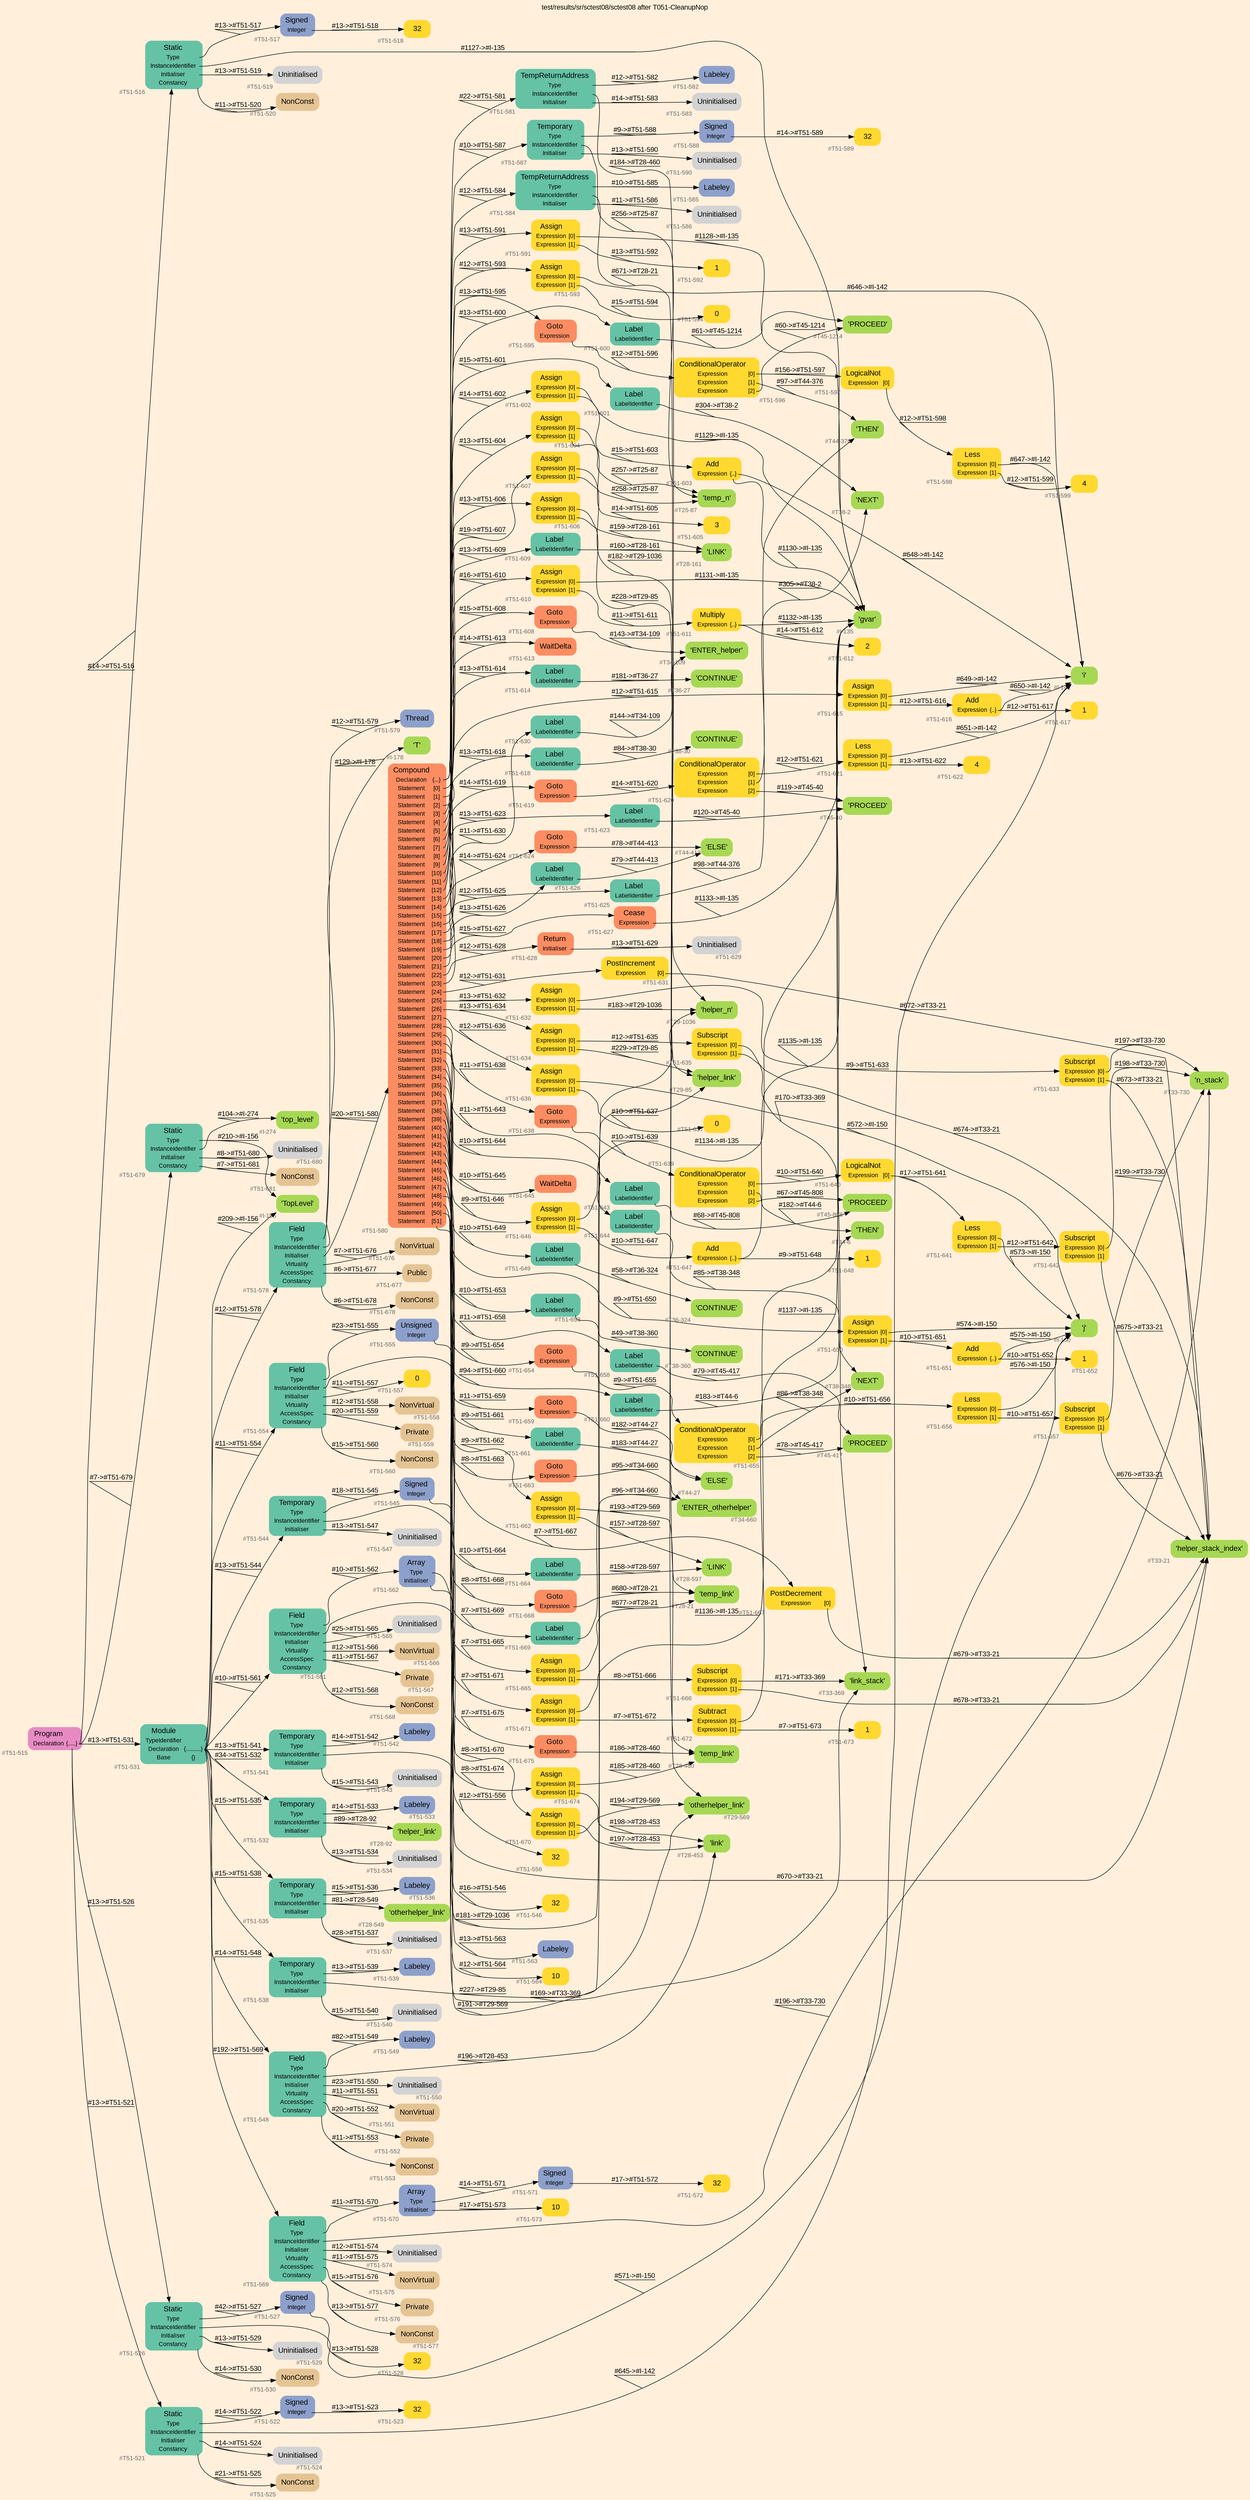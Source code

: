 digraph "test/results/sr/sctest08/sctest08 after T051-CleanupNop" {
label = "test/results/sr/sctest08/sctest08 after T051-CleanupNop"
labelloc = t
graph [
    rankdir = "LR"
    ranksep = 0.3
    bgcolor = antiquewhite1
    color = black
    fontcolor = black
    fontname = "Arial"
];
node [
    fontname = "Arial"
];
edge [
    fontname = "Arial"
];

// -------------------- node figure --------------------
// -------- block #T51-515 ----------
"#T51-515" [
    fillcolor = "/set28/4"
    xlabel = "#T51-515"
    fontsize = "12"
    fontcolor = grey40
    shape = "plaintext"
    label = <<TABLE BORDER="0" CELLBORDER="0" CELLSPACING="0">
     <TR><TD><FONT COLOR="black" POINT-SIZE="15">Program</FONT></TD></TR>
     <TR><TD><FONT COLOR="black" POINT-SIZE="12">Declaration</FONT></TD><TD PORT="port0"><FONT COLOR="black" POINT-SIZE="12">{.....}</FONT></TD></TR>
    </TABLE>>
    style = "rounded,filled"
];

// -------- block #T51-516 ----------
"#T51-516" [
    fillcolor = "/set28/1"
    xlabel = "#T51-516"
    fontsize = "12"
    fontcolor = grey40
    shape = "plaintext"
    label = <<TABLE BORDER="0" CELLBORDER="0" CELLSPACING="0">
     <TR><TD><FONT COLOR="black" POINT-SIZE="15">Static</FONT></TD></TR>
     <TR><TD><FONT COLOR="black" POINT-SIZE="12">Type</FONT></TD><TD PORT="port0"></TD></TR>
     <TR><TD><FONT COLOR="black" POINT-SIZE="12">InstanceIdentifier</FONT></TD><TD PORT="port1"></TD></TR>
     <TR><TD><FONT COLOR="black" POINT-SIZE="12">Initialiser</FONT></TD><TD PORT="port2"></TD></TR>
     <TR><TD><FONT COLOR="black" POINT-SIZE="12">Constancy</FONT></TD><TD PORT="port3"></TD></TR>
    </TABLE>>
    style = "rounded,filled"
];

// -------- block #T51-517 ----------
"#T51-517" [
    fillcolor = "/set28/3"
    xlabel = "#T51-517"
    fontsize = "12"
    fontcolor = grey40
    shape = "plaintext"
    label = <<TABLE BORDER="0" CELLBORDER="0" CELLSPACING="0">
     <TR><TD><FONT COLOR="black" POINT-SIZE="15">Signed</FONT></TD></TR>
     <TR><TD><FONT COLOR="black" POINT-SIZE="12">Integer</FONT></TD><TD PORT="port0"></TD></TR>
    </TABLE>>
    style = "rounded,filled"
];

// -------- block #T51-518 ----------
"#T51-518" [
    fillcolor = "/set28/6"
    xlabel = "#T51-518"
    fontsize = "12"
    fontcolor = grey40
    shape = "plaintext"
    label = <<TABLE BORDER="0" CELLBORDER="0" CELLSPACING="0">
     <TR><TD><FONT COLOR="black" POINT-SIZE="15">32</FONT></TD></TR>
    </TABLE>>
    style = "rounded,filled"
];

// -------- block #I-135 ----------
"#I-135" [
    fillcolor = "/set28/5"
    xlabel = "#I-135"
    fontsize = "12"
    fontcolor = grey40
    shape = "plaintext"
    label = <<TABLE BORDER="0" CELLBORDER="0" CELLSPACING="0">
     <TR><TD><FONT COLOR="black" POINT-SIZE="15">'gvar'</FONT></TD></TR>
    </TABLE>>
    style = "rounded,filled"
];

// -------- block #T51-519 ----------
"#T51-519" [
    xlabel = "#T51-519"
    fontsize = "12"
    fontcolor = grey40
    shape = "plaintext"
    label = <<TABLE BORDER="0" CELLBORDER="0" CELLSPACING="0">
     <TR><TD><FONT COLOR="black" POINT-SIZE="15">Uninitialised</FONT></TD></TR>
    </TABLE>>
    style = "rounded,filled"
];

// -------- block #T51-520 ----------
"#T51-520" [
    fillcolor = "/set28/7"
    xlabel = "#T51-520"
    fontsize = "12"
    fontcolor = grey40
    shape = "plaintext"
    label = <<TABLE BORDER="0" CELLBORDER="0" CELLSPACING="0">
     <TR><TD><FONT COLOR="black" POINT-SIZE="15">NonConst</FONT></TD></TR>
    </TABLE>>
    style = "rounded,filled"
];

// -------- block #T51-521 ----------
"#T51-521" [
    fillcolor = "/set28/1"
    xlabel = "#T51-521"
    fontsize = "12"
    fontcolor = grey40
    shape = "plaintext"
    label = <<TABLE BORDER="0" CELLBORDER="0" CELLSPACING="0">
     <TR><TD><FONT COLOR="black" POINT-SIZE="15">Static</FONT></TD></TR>
     <TR><TD><FONT COLOR="black" POINT-SIZE="12">Type</FONT></TD><TD PORT="port0"></TD></TR>
     <TR><TD><FONT COLOR="black" POINT-SIZE="12">InstanceIdentifier</FONT></TD><TD PORT="port1"></TD></TR>
     <TR><TD><FONT COLOR="black" POINT-SIZE="12">Initialiser</FONT></TD><TD PORT="port2"></TD></TR>
     <TR><TD><FONT COLOR="black" POINT-SIZE="12">Constancy</FONT></TD><TD PORT="port3"></TD></TR>
    </TABLE>>
    style = "rounded,filled"
];

// -------- block #T51-522 ----------
"#T51-522" [
    fillcolor = "/set28/3"
    xlabel = "#T51-522"
    fontsize = "12"
    fontcolor = grey40
    shape = "plaintext"
    label = <<TABLE BORDER="0" CELLBORDER="0" CELLSPACING="0">
     <TR><TD><FONT COLOR="black" POINT-SIZE="15">Signed</FONT></TD></TR>
     <TR><TD><FONT COLOR="black" POINT-SIZE="12">Integer</FONT></TD><TD PORT="port0"></TD></TR>
    </TABLE>>
    style = "rounded,filled"
];

// -------- block #T51-523 ----------
"#T51-523" [
    fillcolor = "/set28/6"
    xlabel = "#T51-523"
    fontsize = "12"
    fontcolor = grey40
    shape = "plaintext"
    label = <<TABLE BORDER="0" CELLBORDER="0" CELLSPACING="0">
     <TR><TD><FONT COLOR="black" POINT-SIZE="15">32</FONT></TD></TR>
    </TABLE>>
    style = "rounded,filled"
];

// -------- block #I-142 ----------
"#I-142" [
    fillcolor = "/set28/5"
    xlabel = "#I-142"
    fontsize = "12"
    fontcolor = grey40
    shape = "plaintext"
    label = <<TABLE BORDER="0" CELLBORDER="0" CELLSPACING="0">
     <TR><TD><FONT COLOR="black" POINT-SIZE="15">'i'</FONT></TD></TR>
    </TABLE>>
    style = "rounded,filled"
];

// -------- block #T51-524 ----------
"#T51-524" [
    xlabel = "#T51-524"
    fontsize = "12"
    fontcolor = grey40
    shape = "plaintext"
    label = <<TABLE BORDER="0" CELLBORDER="0" CELLSPACING="0">
     <TR><TD><FONT COLOR="black" POINT-SIZE="15">Uninitialised</FONT></TD></TR>
    </TABLE>>
    style = "rounded,filled"
];

// -------- block #T51-525 ----------
"#T51-525" [
    fillcolor = "/set28/7"
    xlabel = "#T51-525"
    fontsize = "12"
    fontcolor = grey40
    shape = "plaintext"
    label = <<TABLE BORDER="0" CELLBORDER="0" CELLSPACING="0">
     <TR><TD><FONT COLOR="black" POINT-SIZE="15">NonConst</FONT></TD></TR>
    </TABLE>>
    style = "rounded,filled"
];

// -------- block #T51-526 ----------
"#T51-526" [
    fillcolor = "/set28/1"
    xlabel = "#T51-526"
    fontsize = "12"
    fontcolor = grey40
    shape = "plaintext"
    label = <<TABLE BORDER="0" CELLBORDER="0" CELLSPACING="0">
     <TR><TD><FONT COLOR="black" POINT-SIZE="15">Static</FONT></TD></TR>
     <TR><TD><FONT COLOR="black" POINT-SIZE="12">Type</FONT></TD><TD PORT="port0"></TD></TR>
     <TR><TD><FONT COLOR="black" POINT-SIZE="12">InstanceIdentifier</FONT></TD><TD PORT="port1"></TD></TR>
     <TR><TD><FONT COLOR="black" POINT-SIZE="12">Initialiser</FONT></TD><TD PORT="port2"></TD></TR>
     <TR><TD><FONT COLOR="black" POINT-SIZE="12">Constancy</FONT></TD><TD PORT="port3"></TD></TR>
    </TABLE>>
    style = "rounded,filled"
];

// -------- block #T51-527 ----------
"#T51-527" [
    fillcolor = "/set28/3"
    xlabel = "#T51-527"
    fontsize = "12"
    fontcolor = grey40
    shape = "plaintext"
    label = <<TABLE BORDER="0" CELLBORDER="0" CELLSPACING="0">
     <TR><TD><FONT COLOR="black" POINT-SIZE="15">Signed</FONT></TD></TR>
     <TR><TD><FONT COLOR="black" POINT-SIZE="12">Integer</FONT></TD><TD PORT="port0"></TD></TR>
    </TABLE>>
    style = "rounded,filled"
];

// -------- block #T51-528 ----------
"#T51-528" [
    fillcolor = "/set28/6"
    xlabel = "#T51-528"
    fontsize = "12"
    fontcolor = grey40
    shape = "plaintext"
    label = <<TABLE BORDER="0" CELLBORDER="0" CELLSPACING="0">
     <TR><TD><FONT COLOR="black" POINT-SIZE="15">32</FONT></TD></TR>
    </TABLE>>
    style = "rounded,filled"
];

// -------- block #I-150 ----------
"#I-150" [
    fillcolor = "/set28/5"
    xlabel = "#I-150"
    fontsize = "12"
    fontcolor = grey40
    shape = "plaintext"
    label = <<TABLE BORDER="0" CELLBORDER="0" CELLSPACING="0">
     <TR><TD><FONT COLOR="black" POINT-SIZE="15">'j'</FONT></TD></TR>
    </TABLE>>
    style = "rounded,filled"
];

// -------- block #T51-529 ----------
"#T51-529" [
    xlabel = "#T51-529"
    fontsize = "12"
    fontcolor = grey40
    shape = "plaintext"
    label = <<TABLE BORDER="0" CELLBORDER="0" CELLSPACING="0">
     <TR><TD><FONT COLOR="black" POINT-SIZE="15">Uninitialised</FONT></TD></TR>
    </TABLE>>
    style = "rounded,filled"
];

// -------- block #T51-530 ----------
"#T51-530" [
    fillcolor = "/set28/7"
    xlabel = "#T51-530"
    fontsize = "12"
    fontcolor = grey40
    shape = "plaintext"
    label = <<TABLE BORDER="0" CELLBORDER="0" CELLSPACING="0">
     <TR><TD><FONT COLOR="black" POINT-SIZE="15">NonConst</FONT></TD></TR>
    </TABLE>>
    style = "rounded,filled"
];

// -------- block #T51-531 ----------
"#T51-531" [
    fillcolor = "/set28/1"
    xlabel = "#T51-531"
    fontsize = "12"
    fontcolor = grey40
    shape = "plaintext"
    label = <<TABLE BORDER="0" CELLBORDER="0" CELLSPACING="0">
     <TR><TD><FONT COLOR="black" POINT-SIZE="15">Module</FONT></TD></TR>
     <TR><TD><FONT COLOR="black" POINT-SIZE="12">TypeIdentifier</FONT></TD><TD PORT="port0"></TD></TR>
     <TR><TD><FONT COLOR="black" POINT-SIZE="12">Declaration</FONT></TD><TD PORT="port1"><FONT COLOR="black" POINT-SIZE="12">{..........}</FONT></TD></TR>
     <TR><TD><FONT COLOR="black" POINT-SIZE="12">Base</FONT></TD><TD PORT="port2"><FONT COLOR="black" POINT-SIZE="12">{}</FONT></TD></TR>
    </TABLE>>
    style = "rounded,filled"
];

// -------- block #I-156 ----------
"#I-156" [
    fillcolor = "/set28/5"
    xlabel = "#I-156"
    fontsize = "12"
    fontcolor = grey40
    shape = "plaintext"
    label = <<TABLE BORDER="0" CELLBORDER="0" CELLSPACING="0">
     <TR><TD><FONT COLOR="black" POINT-SIZE="15">'TopLevel'</FONT></TD></TR>
    </TABLE>>
    style = "rounded,filled"
];

// -------- block #T51-532 ----------
"#T51-532" [
    fillcolor = "/set28/1"
    xlabel = "#T51-532"
    fontsize = "12"
    fontcolor = grey40
    shape = "plaintext"
    label = <<TABLE BORDER="0" CELLBORDER="0" CELLSPACING="0">
     <TR><TD><FONT COLOR="black" POINT-SIZE="15">Temporary</FONT></TD></TR>
     <TR><TD><FONT COLOR="black" POINT-SIZE="12">Type</FONT></TD><TD PORT="port0"></TD></TR>
     <TR><TD><FONT COLOR="black" POINT-SIZE="12">InstanceIdentifier</FONT></TD><TD PORT="port1"></TD></TR>
     <TR><TD><FONT COLOR="black" POINT-SIZE="12">Initialiser</FONT></TD><TD PORT="port2"></TD></TR>
    </TABLE>>
    style = "rounded,filled"
];

// -------- block #T51-533 ----------
"#T51-533" [
    fillcolor = "/set28/3"
    xlabel = "#T51-533"
    fontsize = "12"
    fontcolor = grey40
    shape = "plaintext"
    label = <<TABLE BORDER="0" CELLBORDER="0" CELLSPACING="0">
     <TR><TD><FONT COLOR="black" POINT-SIZE="15">Labeley</FONT></TD></TR>
    </TABLE>>
    style = "rounded,filled"
];

// -------- block #T28-92 ----------
"#T28-92" [
    fillcolor = "/set28/5"
    xlabel = "#T28-92"
    fontsize = "12"
    fontcolor = grey40
    shape = "plaintext"
    label = <<TABLE BORDER="0" CELLBORDER="0" CELLSPACING="0">
     <TR><TD><FONT COLOR="black" POINT-SIZE="15">'helper_link'</FONT></TD></TR>
    </TABLE>>
    style = "rounded,filled"
];

// -------- block #T51-534 ----------
"#T51-534" [
    xlabel = "#T51-534"
    fontsize = "12"
    fontcolor = grey40
    shape = "plaintext"
    label = <<TABLE BORDER="0" CELLBORDER="0" CELLSPACING="0">
     <TR><TD><FONT COLOR="black" POINT-SIZE="15">Uninitialised</FONT></TD></TR>
    </TABLE>>
    style = "rounded,filled"
];

// -------- block #T51-535 ----------
"#T51-535" [
    fillcolor = "/set28/1"
    xlabel = "#T51-535"
    fontsize = "12"
    fontcolor = grey40
    shape = "plaintext"
    label = <<TABLE BORDER="0" CELLBORDER="0" CELLSPACING="0">
     <TR><TD><FONT COLOR="black" POINT-SIZE="15">Temporary</FONT></TD></TR>
     <TR><TD><FONT COLOR="black" POINT-SIZE="12">Type</FONT></TD><TD PORT="port0"></TD></TR>
     <TR><TD><FONT COLOR="black" POINT-SIZE="12">InstanceIdentifier</FONT></TD><TD PORT="port1"></TD></TR>
     <TR><TD><FONT COLOR="black" POINT-SIZE="12">Initialiser</FONT></TD><TD PORT="port2"></TD></TR>
    </TABLE>>
    style = "rounded,filled"
];

// -------- block #T51-536 ----------
"#T51-536" [
    fillcolor = "/set28/3"
    xlabel = "#T51-536"
    fontsize = "12"
    fontcolor = grey40
    shape = "plaintext"
    label = <<TABLE BORDER="0" CELLBORDER="0" CELLSPACING="0">
     <TR><TD><FONT COLOR="black" POINT-SIZE="15">Labeley</FONT></TD></TR>
    </TABLE>>
    style = "rounded,filled"
];

// -------- block #T28-549 ----------
"#T28-549" [
    fillcolor = "/set28/5"
    xlabel = "#T28-549"
    fontsize = "12"
    fontcolor = grey40
    shape = "plaintext"
    label = <<TABLE BORDER="0" CELLBORDER="0" CELLSPACING="0">
     <TR><TD><FONT COLOR="black" POINT-SIZE="15">'otherhelper_link'</FONT></TD></TR>
    </TABLE>>
    style = "rounded,filled"
];

// -------- block #T51-537 ----------
"#T51-537" [
    xlabel = "#T51-537"
    fontsize = "12"
    fontcolor = grey40
    shape = "plaintext"
    label = <<TABLE BORDER="0" CELLBORDER="0" CELLSPACING="0">
     <TR><TD><FONT COLOR="black" POINT-SIZE="15">Uninitialised</FONT></TD></TR>
    </TABLE>>
    style = "rounded,filled"
];

// -------- block #T51-538 ----------
"#T51-538" [
    fillcolor = "/set28/1"
    xlabel = "#T51-538"
    fontsize = "12"
    fontcolor = grey40
    shape = "plaintext"
    label = <<TABLE BORDER="0" CELLBORDER="0" CELLSPACING="0">
     <TR><TD><FONT COLOR="black" POINT-SIZE="15">Temporary</FONT></TD></TR>
     <TR><TD><FONT COLOR="black" POINT-SIZE="12">Type</FONT></TD><TD PORT="port0"></TD></TR>
     <TR><TD><FONT COLOR="black" POINT-SIZE="12">InstanceIdentifier</FONT></TD><TD PORT="port1"></TD></TR>
     <TR><TD><FONT COLOR="black" POINT-SIZE="12">Initialiser</FONT></TD><TD PORT="port2"></TD></TR>
    </TABLE>>
    style = "rounded,filled"
];

// -------- block #T51-539 ----------
"#T51-539" [
    fillcolor = "/set28/3"
    xlabel = "#T51-539"
    fontsize = "12"
    fontcolor = grey40
    shape = "plaintext"
    label = <<TABLE BORDER="0" CELLBORDER="0" CELLSPACING="0">
     <TR><TD><FONT COLOR="black" POINT-SIZE="15">Labeley</FONT></TD></TR>
    </TABLE>>
    style = "rounded,filled"
];

// -------- block #T29-85 ----------
"#T29-85" [
    fillcolor = "/set28/5"
    xlabel = "#T29-85"
    fontsize = "12"
    fontcolor = grey40
    shape = "plaintext"
    label = <<TABLE BORDER="0" CELLBORDER="0" CELLSPACING="0">
     <TR><TD><FONT COLOR="black" POINT-SIZE="15">'helper_link'</FONT></TD></TR>
    </TABLE>>
    style = "rounded,filled"
];

// -------- block #T51-540 ----------
"#T51-540" [
    xlabel = "#T51-540"
    fontsize = "12"
    fontcolor = grey40
    shape = "plaintext"
    label = <<TABLE BORDER="0" CELLBORDER="0" CELLSPACING="0">
     <TR><TD><FONT COLOR="black" POINT-SIZE="15">Uninitialised</FONT></TD></TR>
    </TABLE>>
    style = "rounded,filled"
];

// -------- block #T51-541 ----------
"#T51-541" [
    fillcolor = "/set28/1"
    xlabel = "#T51-541"
    fontsize = "12"
    fontcolor = grey40
    shape = "plaintext"
    label = <<TABLE BORDER="0" CELLBORDER="0" CELLSPACING="0">
     <TR><TD><FONT COLOR="black" POINT-SIZE="15">Temporary</FONT></TD></TR>
     <TR><TD><FONT COLOR="black" POINT-SIZE="12">Type</FONT></TD><TD PORT="port0"></TD></TR>
     <TR><TD><FONT COLOR="black" POINT-SIZE="12">InstanceIdentifier</FONT></TD><TD PORT="port1"></TD></TR>
     <TR><TD><FONT COLOR="black" POINT-SIZE="12">Initialiser</FONT></TD><TD PORT="port2"></TD></TR>
    </TABLE>>
    style = "rounded,filled"
];

// -------- block #T51-542 ----------
"#T51-542" [
    fillcolor = "/set28/3"
    xlabel = "#T51-542"
    fontsize = "12"
    fontcolor = grey40
    shape = "plaintext"
    label = <<TABLE BORDER="0" CELLBORDER="0" CELLSPACING="0">
     <TR><TD><FONT COLOR="black" POINT-SIZE="15">Labeley</FONT></TD></TR>
    </TABLE>>
    style = "rounded,filled"
];

// -------- block #T29-569 ----------
"#T29-569" [
    fillcolor = "/set28/5"
    xlabel = "#T29-569"
    fontsize = "12"
    fontcolor = grey40
    shape = "plaintext"
    label = <<TABLE BORDER="0" CELLBORDER="0" CELLSPACING="0">
     <TR><TD><FONT COLOR="black" POINT-SIZE="15">'otherhelper_link'</FONT></TD></TR>
    </TABLE>>
    style = "rounded,filled"
];

// -------- block #T51-543 ----------
"#T51-543" [
    xlabel = "#T51-543"
    fontsize = "12"
    fontcolor = grey40
    shape = "plaintext"
    label = <<TABLE BORDER="0" CELLBORDER="0" CELLSPACING="0">
     <TR><TD><FONT COLOR="black" POINT-SIZE="15">Uninitialised</FONT></TD></TR>
    </TABLE>>
    style = "rounded,filled"
];

// -------- block #T51-544 ----------
"#T51-544" [
    fillcolor = "/set28/1"
    xlabel = "#T51-544"
    fontsize = "12"
    fontcolor = grey40
    shape = "plaintext"
    label = <<TABLE BORDER="0" CELLBORDER="0" CELLSPACING="0">
     <TR><TD><FONT COLOR="black" POINT-SIZE="15">Temporary</FONT></TD></TR>
     <TR><TD><FONT COLOR="black" POINT-SIZE="12">Type</FONT></TD><TD PORT="port0"></TD></TR>
     <TR><TD><FONT COLOR="black" POINT-SIZE="12">InstanceIdentifier</FONT></TD><TD PORT="port1"></TD></TR>
     <TR><TD><FONT COLOR="black" POINT-SIZE="12">Initialiser</FONT></TD><TD PORT="port2"></TD></TR>
    </TABLE>>
    style = "rounded,filled"
];

// -------- block #T51-545 ----------
"#T51-545" [
    fillcolor = "/set28/3"
    xlabel = "#T51-545"
    fontsize = "12"
    fontcolor = grey40
    shape = "plaintext"
    label = <<TABLE BORDER="0" CELLBORDER="0" CELLSPACING="0">
     <TR><TD><FONT COLOR="black" POINT-SIZE="15">Signed</FONT></TD></TR>
     <TR><TD><FONT COLOR="black" POINT-SIZE="12">Integer</FONT></TD><TD PORT="port0"></TD></TR>
    </TABLE>>
    style = "rounded,filled"
];

// -------- block #T51-546 ----------
"#T51-546" [
    fillcolor = "/set28/6"
    xlabel = "#T51-546"
    fontsize = "12"
    fontcolor = grey40
    shape = "plaintext"
    label = <<TABLE BORDER="0" CELLBORDER="0" CELLSPACING="0">
     <TR><TD><FONT COLOR="black" POINT-SIZE="15">32</FONT></TD></TR>
    </TABLE>>
    style = "rounded,filled"
];

// -------- block #T29-1036 ----------
"#T29-1036" [
    fillcolor = "/set28/5"
    xlabel = "#T29-1036"
    fontsize = "12"
    fontcolor = grey40
    shape = "plaintext"
    label = <<TABLE BORDER="0" CELLBORDER="0" CELLSPACING="0">
     <TR><TD><FONT COLOR="black" POINT-SIZE="15">'helper_n'</FONT></TD></TR>
    </TABLE>>
    style = "rounded,filled"
];

// -------- block #T51-547 ----------
"#T51-547" [
    xlabel = "#T51-547"
    fontsize = "12"
    fontcolor = grey40
    shape = "plaintext"
    label = <<TABLE BORDER="0" CELLBORDER="0" CELLSPACING="0">
     <TR><TD><FONT COLOR="black" POINT-SIZE="15">Uninitialised</FONT></TD></TR>
    </TABLE>>
    style = "rounded,filled"
];

// -------- block #T51-548 ----------
"#T51-548" [
    fillcolor = "/set28/1"
    xlabel = "#T51-548"
    fontsize = "12"
    fontcolor = grey40
    shape = "plaintext"
    label = <<TABLE BORDER="0" CELLBORDER="0" CELLSPACING="0">
     <TR><TD><FONT COLOR="black" POINT-SIZE="15">Field</FONT></TD></TR>
     <TR><TD><FONT COLOR="black" POINT-SIZE="12">Type</FONT></TD><TD PORT="port0"></TD></TR>
     <TR><TD><FONT COLOR="black" POINT-SIZE="12">InstanceIdentifier</FONT></TD><TD PORT="port1"></TD></TR>
     <TR><TD><FONT COLOR="black" POINT-SIZE="12">Initialiser</FONT></TD><TD PORT="port2"></TD></TR>
     <TR><TD><FONT COLOR="black" POINT-SIZE="12">Virtuality</FONT></TD><TD PORT="port3"></TD></TR>
     <TR><TD><FONT COLOR="black" POINT-SIZE="12">AccessSpec</FONT></TD><TD PORT="port4"></TD></TR>
     <TR><TD><FONT COLOR="black" POINT-SIZE="12">Constancy</FONT></TD><TD PORT="port5"></TD></TR>
    </TABLE>>
    style = "rounded,filled"
];

// -------- block #T51-549 ----------
"#T51-549" [
    fillcolor = "/set28/3"
    xlabel = "#T51-549"
    fontsize = "12"
    fontcolor = grey40
    shape = "plaintext"
    label = <<TABLE BORDER="0" CELLBORDER="0" CELLSPACING="0">
     <TR><TD><FONT COLOR="black" POINT-SIZE="15">Labeley</FONT></TD></TR>
    </TABLE>>
    style = "rounded,filled"
];

// -------- block #T28-453 ----------
"#T28-453" [
    fillcolor = "/set28/5"
    xlabel = "#T28-453"
    fontsize = "12"
    fontcolor = grey40
    shape = "plaintext"
    label = <<TABLE BORDER="0" CELLBORDER="0" CELLSPACING="0">
     <TR><TD><FONT COLOR="black" POINT-SIZE="15">'link'</FONT></TD></TR>
    </TABLE>>
    style = "rounded,filled"
];

// -------- block #T51-550 ----------
"#T51-550" [
    xlabel = "#T51-550"
    fontsize = "12"
    fontcolor = grey40
    shape = "plaintext"
    label = <<TABLE BORDER="0" CELLBORDER="0" CELLSPACING="0">
     <TR><TD><FONT COLOR="black" POINT-SIZE="15">Uninitialised</FONT></TD></TR>
    </TABLE>>
    style = "rounded,filled"
];

// -------- block #T51-551 ----------
"#T51-551" [
    fillcolor = "/set28/7"
    xlabel = "#T51-551"
    fontsize = "12"
    fontcolor = grey40
    shape = "plaintext"
    label = <<TABLE BORDER="0" CELLBORDER="0" CELLSPACING="0">
     <TR><TD><FONT COLOR="black" POINT-SIZE="15">NonVirtual</FONT></TD></TR>
    </TABLE>>
    style = "rounded,filled"
];

// -------- block #T51-552 ----------
"#T51-552" [
    fillcolor = "/set28/7"
    xlabel = "#T51-552"
    fontsize = "12"
    fontcolor = grey40
    shape = "plaintext"
    label = <<TABLE BORDER="0" CELLBORDER="0" CELLSPACING="0">
     <TR><TD><FONT COLOR="black" POINT-SIZE="15">Private</FONT></TD></TR>
    </TABLE>>
    style = "rounded,filled"
];

// -------- block #T51-553 ----------
"#T51-553" [
    fillcolor = "/set28/7"
    xlabel = "#T51-553"
    fontsize = "12"
    fontcolor = grey40
    shape = "plaintext"
    label = <<TABLE BORDER="0" CELLBORDER="0" CELLSPACING="0">
     <TR><TD><FONT COLOR="black" POINT-SIZE="15">NonConst</FONT></TD></TR>
    </TABLE>>
    style = "rounded,filled"
];

// -------- block #T51-554 ----------
"#T51-554" [
    fillcolor = "/set28/1"
    xlabel = "#T51-554"
    fontsize = "12"
    fontcolor = grey40
    shape = "plaintext"
    label = <<TABLE BORDER="0" CELLBORDER="0" CELLSPACING="0">
     <TR><TD><FONT COLOR="black" POINT-SIZE="15">Field</FONT></TD></TR>
     <TR><TD><FONT COLOR="black" POINT-SIZE="12">Type</FONT></TD><TD PORT="port0"></TD></TR>
     <TR><TD><FONT COLOR="black" POINT-SIZE="12">InstanceIdentifier</FONT></TD><TD PORT="port1"></TD></TR>
     <TR><TD><FONT COLOR="black" POINT-SIZE="12">Initialiser</FONT></TD><TD PORT="port2"></TD></TR>
     <TR><TD><FONT COLOR="black" POINT-SIZE="12">Virtuality</FONT></TD><TD PORT="port3"></TD></TR>
     <TR><TD><FONT COLOR="black" POINT-SIZE="12">AccessSpec</FONT></TD><TD PORT="port4"></TD></TR>
     <TR><TD><FONT COLOR="black" POINT-SIZE="12">Constancy</FONT></TD><TD PORT="port5"></TD></TR>
    </TABLE>>
    style = "rounded,filled"
];

// -------- block #T51-555 ----------
"#T51-555" [
    fillcolor = "/set28/3"
    xlabel = "#T51-555"
    fontsize = "12"
    fontcolor = grey40
    shape = "plaintext"
    label = <<TABLE BORDER="0" CELLBORDER="0" CELLSPACING="0">
     <TR><TD><FONT COLOR="black" POINT-SIZE="15">Unsigned</FONT></TD></TR>
     <TR><TD><FONT COLOR="black" POINT-SIZE="12">Integer</FONT></TD><TD PORT="port0"></TD></TR>
    </TABLE>>
    style = "rounded,filled"
];

// -------- block #T51-556 ----------
"#T51-556" [
    fillcolor = "/set28/6"
    xlabel = "#T51-556"
    fontsize = "12"
    fontcolor = grey40
    shape = "plaintext"
    label = <<TABLE BORDER="0" CELLBORDER="0" CELLSPACING="0">
     <TR><TD><FONT COLOR="black" POINT-SIZE="15">32</FONT></TD></TR>
    </TABLE>>
    style = "rounded,filled"
];

// -------- block #T33-21 ----------
"#T33-21" [
    fillcolor = "/set28/5"
    xlabel = "#T33-21"
    fontsize = "12"
    fontcolor = grey40
    shape = "plaintext"
    label = <<TABLE BORDER="0" CELLBORDER="0" CELLSPACING="0">
     <TR><TD><FONT COLOR="black" POINT-SIZE="15">'helper_stack_index'</FONT></TD></TR>
    </TABLE>>
    style = "rounded,filled"
];

// -------- block #T51-557 ----------
"#T51-557" [
    fillcolor = "/set28/6"
    xlabel = "#T51-557"
    fontsize = "12"
    fontcolor = grey40
    shape = "plaintext"
    label = <<TABLE BORDER="0" CELLBORDER="0" CELLSPACING="0">
     <TR><TD><FONT COLOR="black" POINT-SIZE="15">0</FONT></TD></TR>
    </TABLE>>
    style = "rounded,filled"
];

// -------- block #T51-558 ----------
"#T51-558" [
    fillcolor = "/set28/7"
    xlabel = "#T51-558"
    fontsize = "12"
    fontcolor = grey40
    shape = "plaintext"
    label = <<TABLE BORDER="0" CELLBORDER="0" CELLSPACING="0">
     <TR><TD><FONT COLOR="black" POINT-SIZE="15">NonVirtual</FONT></TD></TR>
    </TABLE>>
    style = "rounded,filled"
];

// -------- block #T51-559 ----------
"#T51-559" [
    fillcolor = "/set28/7"
    xlabel = "#T51-559"
    fontsize = "12"
    fontcolor = grey40
    shape = "plaintext"
    label = <<TABLE BORDER="0" CELLBORDER="0" CELLSPACING="0">
     <TR><TD><FONT COLOR="black" POINT-SIZE="15">Private</FONT></TD></TR>
    </TABLE>>
    style = "rounded,filled"
];

// -------- block #T51-560 ----------
"#T51-560" [
    fillcolor = "/set28/7"
    xlabel = "#T51-560"
    fontsize = "12"
    fontcolor = grey40
    shape = "plaintext"
    label = <<TABLE BORDER="0" CELLBORDER="0" CELLSPACING="0">
     <TR><TD><FONT COLOR="black" POINT-SIZE="15">NonConst</FONT></TD></TR>
    </TABLE>>
    style = "rounded,filled"
];

// -------- block #T51-561 ----------
"#T51-561" [
    fillcolor = "/set28/1"
    xlabel = "#T51-561"
    fontsize = "12"
    fontcolor = grey40
    shape = "plaintext"
    label = <<TABLE BORDER="0" CELLBORDER="0" CELLSPACING="0">
     <TR><TD><FONT COLOR="black" POINT-SIZE="15">Field</FONT></TD></TR>
     <TR><TD><FONT COLOR="black" POINT-SIZE="12">Type</FONT></TD><TD PORT="port0"></TD></TR>
     <TR><TD><FONT COLOR="black" POINT-SIZE="12">InstanceIdentifier</FONT></TD><TD PORT="port1"></TD></TR>
     <TR><TD><FONT COLOR="black" POINT-SIZE="12">Initialiser</FONT></TD><TD PORT="port2"></TD></TR>
     <TR><TD><FONT COLOR="black" POINT-SIZE="12">Virtuality</FONT></TD><TD PORT="port3"></TD></TR>
     <TR><TD><FONT COLOR="black" POINT-SIZE="12">AccessSpec</FONT></TD><TD PORT="port4"></TD></TR>
     <TR><TD><FONT COLOR="black" POINT-SIZE="12">Constancy</FONT></TD><TD PORT="port5"></TD></TR>
    </TABLE>>
    style = "rounded,filled"
];

// -------- block #T51-562 ----------
"#T51-562" [
    fillcolor = "/set28/3"
    xlabel = "#T51-562"
    fontsize = "12"
    fontcolor = grey40
    shape = "plaintext"
    label = <<TABLE BORDER="0" CELLBORDER="0" CELLSPACING="0">
     <TR><TD><FONT COLOR="black" POINT-SIZE="15">Array</FONT></TD></TR>
     <TR><TD><FONT COLOR="black" POINT-SIZE="12">Type</FONT></TD><TD PORT="port0"></TD></TR>
     <TR><TD><FONT COLOR="black" POINT-SIZE="12">Initialiser</FONT></TD><TD PORT="port1"></TD></TR>
    </TABLE>>
    style = "rounded,filled"
];

// -------- block #T51-563 ----------
"#T51-563" [
    fillcolor = "/set28/3"
    xlabel = "#T51-563"
    fontsize = "12"
    fontcolor = grey40
    shape = "plaintext"
    label = <<TABLE BORDER="0" CELLBORDER="0" CELLSPACING="0">
     <TR><TD><FONT COLOR="black" POINT-SIZE="15">Labeley</FONT></TD></TR>
    </TABLE>>
    style = "rounded,filled"
];

// -------- block #T51-564 ----------
"#T51-564" [
    fillcolor = "/set28/6"
    xlabel = "#T51-564"
    fontsize = "12"
    fontcolor = grey40
    shape = "plaintext"
    label = <<TABLE BORDER="0" CELLBORDER="0" CELLSPACING="0">
     <TR><TD><FONT COLOR="black" POINT-SIZE="15">10</FONT></TD></TR>
    </TABLE>>
    style = "rounded,filled"
];

// -------- block #T33-369 ----------
"#T33-369" [
    fillcolor = "/set28/5"
    xlabel = "#T33-369"
    fontsize = "12"
    fontcolor = grey40
    shape = "plaintext"
    label = <<TABLE BORDER="0" CELLBORDER="0" CELLSPACING="0">
     <TR><TD><FONT COLOR="black" POINT-SIZE="15">'link_stack'</FONT></TD></TR>
    </TABLE>>
    style = "rounded,filled"
];

// -------- block #T51-565 ----------
"#T51-565" [
    xlabel = "#T51-565"
    fontsize = "12"
    fontcolor = grey40
    shape = "plaintext"
    label = <<TABLE BORDER="0" CELLBORDER="0" CELLSPACING="0">
     <TR><TD><FONT COLOR="black" POINT-SIZE="15">Uninitialised</FONT></TD></TR>
    </TABLE>>
    style = "rounded,filled"
];

// -------- block #T51-566 ----------
"#T51-566" [
    fillcolor = "/set28/7"
    xlabel = "#T51-566"
    fontsize = "12"
    fontcolor = grey40
    shape = "plaintext"
    label = <<TABLE BORDER="0" CELLBORDER="0" CELLSPACING="0">
     <TR><TD><FONT COLOR="black" POINT-SIZE="15">NonVirtual</FONT></TD></TR>
    </TABLE>>
    style = "rounded,filled"
];

// -------- block #T51-567 ----------
"#T51-567" [
    fillcolor = "/set28/7"
    xlabel = "#T51-567"
    fontsize = "12"
    fontcolor = grey40
    shape = "plaintext"
    label = <<TABLE BORDER="0" CELLBORDER="0" CELLSPACING="0">
     <TR><TD><FONT COLOR="black" POINT-SIZE="15">Private</FONT></TD></TR>
    </TABLE>>
    style = "rounded,filled"
];

// -------- block #T51-568 ----------
"#T51-568" [
    fillcolor = "/set28/7"
    xlabel = "#T51-568"
    fontsize = "12"
    fontcolor = grey40
    shape = "plaintext"
    label = <<TABLE BORDER="0" CELLBORDER="0" CELLSPACING="0">
     <TR><TD><FONT COLOR="black" POINT-SIZE="15">NonConst</FONT></TD></TR>
    </TABLE>>
    style = "rounded,filled"
];

// -------- block #T51-569 ----------
"#T51-569" [
    fillcolor = "/set28/1"
    xlabel = "#T51-569"
    fontsize = "12"
    fontcolor = grey40
    shape = "plaintext"
    label = <<TABLE BORDER="0" CELLBORDER="0" CELLSPACING="0">
     <TR><TD><FONT COLOR="black" POINT-SIZE="15">Field</FONT></TD></TR>
     <TR><TD><FONT COLOR="black" POINT-SIZE="12">Type</FONT></TD><TD PORT="port0"></TD></TR>
     <TR><TD><FONT COLOR="black" POINT-SIZE="12">InstanceIdentifier</FONT></TD><TD PORT="port1"></TD></TR>
     <TR><TD><FONT COLOR="black" POINT-SIZE="12">Initialiser</FONT></TD><TD PORT="port2"></TD></TR>
     <TR><TD><FONT COLOR="black" POINT-SIZE="12">Virtuality</FONT></TD><TD PORT="port3"></TD></TR>
     <TR><TD><FONT COLOR="black" POINT-SIZE="12">AccessSpec</FONT></TD><TD PORT="port4"></TD></TR>
     <TR><TD><FONT COLOR="black" POINT-SIZE="12">Constancy</FONT></TD><TD PORT="port5"></TD></TR>
    </TABLE>>
    style = "rounded,filled"
];

// -------- block #T51-570 ----------
"#T51-570" [
    fillcolor = "/set28/3"
    xlabel = "#T51-570"
    fontsize = "12"
    fontcolor = grey40
    shape = "plaintext"
    label = <<TABLE BORDER="0" CELLBORDER="0" CELLSPACING="0">
     <TR><TD><FONT COLOR="black" POINT-SIZE="15">Array</FONT></TD></TR>
     <TR><TD><FONT COLOR="black" POINT-SIZE="12">Type</FONT></TD><TD PORT="port0"></TD></TR>
     <TR><TD><FONT COLOR="black" POINT-SIZE="12">Initialiser</FONT></TD><TD PORT="port1"></TD></TR>
    </TABLE>>
    style = "rounded,filled"
];

// -------- block #T51-571 ----------
"#T51-571" [
    fillcolor = "/set28/3"
    xlabel = "#T51-571"
    fontsize = "12"
    fontcolor = grey40
    shape = "plaintext"
    label = <<TABLE BORDER="0" CELLBORDER="0" CELLSPACING="0">
     <TR><TD><FONT COLOR="black" POINT-SIZE="15">Signed</FONT></TD></TR>
     <TR><TD><FONT COLOR="black" POINT-SIZE="12">Integer</FONT></TD><TD PORT="port0"></TD></TR>
    </TABLE>>
    style = "rounded,filled"
];

// -------- block #T51-572 ----------
"#T51-572" [
    fillcolor = "/set28/6"
    xlabel = "#T51-572"
    fontsize = "12"
    fontcolor = grey40
    shape = "plaintext"
    label = <<TABLE BORDER="0" CELLBORDER="0" CELLSPACING="0">
     <TR><TD><FONT COLOR="black" POINT-SIZE="15">32</FONT></TD></TR>
    </TABLE>>
    style = "rounded,filled"
];

// -------- block #T51-573 ----------
"#T51-573" [
    fillcolor = "/set28/6"
    xlabel = "#T51-573"
    fontsize = "12"
    fontcolor = grey40
    shape = "plaintext"
    label = <<TABLE BORDER="0" CELLBORDER="0" CELLSPACING="0">
     <TR><TD><FONT COLOR="black" POINT-SIZE="15">10</FONT></TD></TR>
    </TABLE>>
    style = "rounded,filled"
];

// -------- block #T33-730 ----------
"#T33-730" [
    fillcolor = "/set28/5"
    xlabel = "#T33-730"
    fontsize = "12"
    fontcolor = grey40
    shape = "plaintext"
    label = <<TABLE BORDER="0" CELLBORDER="0" CELLSPACING="0">
     <TR><TD><FONT COLOR="black" POINT-SIZE="15">'n_stack'</FONT></TD></TR>
    </TABLE>>
    style = "rounded,filled"
];

// -------- block #T51-574 ----------
"#T51-574" [
    xlabel = "#T51-574"
    fontsize = "12"
    fontcolor = grey40
    shape = "plaintext"
    label = <<TABLE BORDER="0" CELLBORDER="0" CELLSPACING="0">
     <TR><TD><FONT COLOR="black" POINT-SIZE="15">Uninitialised</FONT></TD></TR>
    </TABLE>>
    style = "rounded,filled"
];

// -------- block #T51-575 ----------
"#T51-575" [
    fillcolor = "/set28/7"
    xlabel = "#T51-575"
    fontsize = "12"
    fontcolor = grey40
    shape = "plaintext"
    label = <<TABLE BORDER="0" CELLBORDER="0" CELLSPACING="0">
     <TR><TD><FONT COLOR="black" POINT-SIZE="15">NonVirtual</FONT></TD></TR>
    </TABLE>>
    style = "rounded,filled"
];

// -------- block #T51-576 ----------
"#T51-576" [
    fillcolor = "/set28/7"
    xlabel = "#T51-576"
    fontsize = "12"
    fontcolor = grey40
    shape = "plaintext"
    label = <<TABLE BORDER="0" CELLBORDER="0" CELLSPACING="0">
     <TR><TD><FONT COLOR="black" POINT-SIZE="15">Private</FONT></TD></TR>
    </TABLE>>
    style = "rounded,filled"
];

// -------- block #T51-577 ----------
"#T51-577" [
    fillcolor = "/set28/7"
    xlabel = "#T51-577"
    fontsize = "12"
    fontcolor = grey40
    shape = "plaintext"
    label = <<TABLE BORDER="0" CELLBORDER="0" CELLSPACING="0">
     <TR><TD><FONT COLOR="black" POINT-SIZE="15">NonConst</FONT></TD></TR>
    </TABLE>>
    style = "rounded,filled"
];

// -------- block #T51-578 ----------
"#T51-578" [
    fillcolor = "/set28/1"
    xlabel = "#T51-578"
    fontsize = "12"
    fontcolor = grey40
    shape = "plaintext"
    label = <<TABLE BORDER="0" CELLBORDER="0" CELLSPACING="0">
     <TR><TD><FONT COLOR="black" POINT-SIZE="15">Field</FONT></TD></TR>
     <TR><TD><FONT COLOR="black" POINT-SIZE="12">Type</FONT></TD><TD PORT="port0"></TD></TR>
     <TR><TD><FONT COLOR="black" POINT-SIZE="12">InstanceIdentifier</FONT></TD><TD PORT="port1"></TD></TR>
     <TR><TD><FONT COLOR="black" POINT-SIZE="12">Initialiser</FONT></TD><TD PORT="port2"></TD></TR>
     <TR><TD><FONT COLOR="black" POINT-SIZE="12">Virtuality</FONT></TD><TD PORT="port3"></TD></TR>
     <TR><TD><FONT COLOR="black" POINT-SIZE="12">AccessSpec</FONT></TD><TD PORT="port4"></TD></TR>
     <TR><TD><FONT COLOR="black" POINT-SIZE="12">Constancy</FONT></TD><TD PORT="port5"></TD></TR>
    </TABLE>>
    style = "rounded,filled"
];

// -------- block #T51-579 ----------
"#T51-579" [
    fillcolor = "/set28/3"
    xlabel = "#T51-579"
    fontsize = "12"
    fontcolor = grey40
    shape = "plaintext"
    label = <<TABLE BORDER="0" CELLBORDER="0" CELLSPACING="0">
     <TR><TD><FONT COLOR="black" POINT-SIZE="15">Thread</FONT></TD></TR>
    </TABLE>>
    style = "rounded,filled"
];

// -------- block #I-178 ----------
"#I-178" [
    fillcolor = "/set28/5"
    xlabel = "#I-178"
    fontsize = "12"
    fontcolor = grey40
    shape = "plaintext"
    label = <<TABLE BORDER="0" CELLBORDER="0" CELLSPACING="0">
     <TR><TD><FONT COLOR="black" POINT-SIZE="15">'T'</FONT></TD></TR>
    </TABLE>>
    style = "rounded,filled"
];

// -------- block #T51-580 ----------
"#T51-580" [
    fillcolor = "/set28/2"
    xlabel = "#T51-580"
    fontsize = "12"
    fontcolor = grey40
    shape = "plaintext"
    label = <<TABLE BORDER="0" CELLBORDER="0" CELLSPACING="0">
     <TR><TD><FONT COLOR="black" POINT-SIZE="15">Compound</FONT></TD></TR>
     <TR><TD><FONT COLOR="black" POINT-SIZE="12">Declaration</FONT></TD><TD PORT="port0"><FONT COLOR="black" POINT-SIZE="12">{...}</FONT></TD></TR>
     <TR><TD><FONT COLOR="black" POINT-SIZE="12">Statement</FONT></TD><TD PORT="port1"><FONT COLOR="black" POINT-SIZE="12">[0]</FONT></TD></TR>
     <TR><TD><FONT COLOR="black" POINT-SIZE="12">Statement</FONT></TD><TD PORT="port2"><FONT COLOR="black" POINT-SIZE="12">[1]</FONT></TD></TR>
     <TR><TD><FONT COLOR="black" POINT-SIZE="12">Statement</FONT></TD><TD PORT="port3"><FONT COLOR="black" POINT-SIZE="12">[2]</FONT></TD></TR>
     <TR><TD><FONT COLOR="black" POINT-SIZE="12">Statement</FONT></TD><TD PORT="port4"><FONT COLOR="black" POINT-SIZE="12">[3]</FONT></TD></TR>
     <TR><TD><FONT COLOR="black" POINT-SIZE="12">Statement</FONT></TD><TD PORT="port5"><FONT COLOR="black" POINT-SIZE="12">[4]</FONT></TD></TR>
     <TR><TD><FONT COLOR="black" POINT-SIZE="12">Statement</FONT></TD><TD PORT="port6"><FONT COLOR="black" POINT-SIZE="12">[5]</FONT></TD></TR>
     <TR><TD><FONT COLOR="black" POINT-SIZE="12">Statement</FONT></TD><TD PORT="port7"><FONT COLOR="black" POINT-SIZE="12">[6]</FONT></TD></TR>
     <TR><TD><FONT COLOR="black" POINT-SIZE="12">Statement</FONT></TD><TD PORT="port8"><FONT COLOR="black" POINT-SIZE="12">[7]</FONT></TD></TR>
     <TR><TD><FONT COLOR="black" POINT-SIZE="12">Statement</FONT></TD><TD PORT="port9"><FONT COLOR="black" POINT-SIZE="12">[8]</FONT></TD></TR>
     <TR><TD><FONT COLOR="black" POINT-SIZE="12">Statement</FONT></TD><TD PORT="port10"><FONT COLOR="black" POINT-SIZE="12">[9]</FONT></TD></TR>
     <TR><TD><FONT COLOR="black" POINT-SIZE="12">Statement</FONT></TD><TD PORT="port11"><FONT COLOR="black" POINT-SIZE="12">[10]</FONT></TD></TR>
     <TR><TD><FONT COLOR="black" POINT-SIZE="12">Statement</FONT></TD><TD PORT="port12"><FONT COLOR="black" POINT-SIZE="12">[11]</FONT></TD></TR>
     <TR><TD><FONT COLOR="black" POINT-SIZE="12">Statement</FONT></TD><TD PORT="port13"><FONT COLOR="black" POINT-SIZE="12">[12]</FONT></TD></TR>
     <TR><TD><FONT COLOR="black" POINT-SIZE="12">Statement</FONT></TD><TD PORT="port14"><FONT COLOR="black" POINT-SIZE="12">[13]</FONT></TD></TR>
     <TR><TD><FONT COLOR="black" POINT-SIZE="12">Statement</FONT></TD><TD PORT="port15"><FONT COLOR="black" POINT-SIZE="12">[14]</FONT></TD></TR>
     <TR><TD><FONT COLOR="black" POINT-SIZE="12">Statement</FONT></TD><TD PORT="port16"><FONT COLOR="black" POINT-SIZE="12">[15]</FONT></TD></TR>
     <TR><TD><FONT COLOR="black" POINT-SIZE="12">Statement</FONT></TD><TD PORT="port17"><FONT COLOR="black" POINT-SIZE="12">[16]</FONT></TD></TR>
     <TR><TD><FONT COLOR="black" POINT-SIZE="12">Statement</FONT></TD><TD PORT="port18"><FONT COLOR="black" POINT-SIZE="12">[17]</FONT></TD></TR>
     <TR><TD><FONT COLOR="black" POINT-SIZE="12">Statement</FONT></TD><TD PORT="port19"><FONT COLOR="black" POINT-SIZE="12">[18]</FONT></TD></TR>
     <TR><TD><FONT COLOR="black" POINT-SIZE="12">Statement</FONT></TD><TD PORT="port20"><FONT COLOR="black" POINT-SIZE="12">[19]</FONT></TD></TR>
     <TR><TD><FONT COLOR="black" POINT-SIZE="12">Statement</FONT></TD><TD PORT="port21"><FONT COLOR="black" POINT-SIZE="12">[20]</FONT></TD></TR>
     <TR><TD><FONT COLOR="black" POINT-SIZE="12">Statement</FONT></TD><TD PORT="port22"><FONT COLOR="black" POINT-SIZE="12">[21]</FONT></TD></TR>
     <TR><TD><FONT COLOR="black" POINT-SIZE="12">Statement</FONT></TD><TD PORT="port23"><FONT COLOR="black" POINT-SIZE="12">[22]</FONT></TD></TR>
     <TR><TD><FONT COLOR="black" POINT-SIZE="12">Statement</FONT></TD><TD PORT="port24"><FONT COLOR="black" POINT-SIZE="12">[23]</FONT></TD></TR>
     <TR><TD><FONT COLOR="black" POINT-SIZE="12">Statement</FONT></TD><TD PORT="port25"><FONT COLOR="black" POINT-SIZE="12">[24]</FONT></TD></TR>
     <TR><TD><FONT COLOR="black" POINT-SIZE="12">Statement</FONT></TD><TD PORT="port26"><FONT COLOR="black" POINT-SIZE="12">[25]</FONT></TD></TR>
     <TR><TD><FONT COLOR="black" POINT-SIZE="12">Statement</FONT></TD><TD PORT="port27"><FONT COLOR="black" POINT-SIZE="12">[26]</FONT></TD></TR>
     <TR><TD><FONT COLOR="black" POINT-SIZE="12">Statement</FONT></TD><TD PORT="port28"><FONT COLOR="black" POINT-SIZE="12">[27]</FONT></TD></TR>
     <TR><TD><FONT COLOR="black" POINT-SIZE="12">Statement</FONT></TD><TD PORT="port29"><FONT COLOR="black" POINT-SIZE="12">[28]</FONT></TD></TR>
     <TR><TD><FONT COLOR="black" POINT-SIZE="12">Statement</FONT></TD><TD PORT="port30"><FONT COLOR="black" POINT-SIZE="12">[29]</FONT></TD></TR>
     <TR><TD><FONT COLOR="black" POINT-SIZE="12">Statement</FONT></TD><TD PORT="port31"><FONT COLOR="black" POINT-SIZE="12">[30]</FONT></TD></TR>
     <TR><TD><FONT COLOR="black" POINT-SIZE="12">Statement</FONT></TD><TD PORT="port32"><FONT COLOR="black" POINT-SIZE="12">[31]</FONT></TD></TR>
     <TR><TD><FONT COLOR="black" POINT-SIZE="12">Statement</FONT></TD><TD PORT="port33"><FONT COLOR="black" POINT-SIZE="12">[32]</FONT></TD></TR>
     <TR><TD><FONT COLOR="black" POINT-SIZE="12">Statement</FONT></TD><TD PORT="port34"><FONT COLOR="black" POINT-SIZE="12">[33]</FONT></TD></TR>
     <TR><TD><FONT COLOR="black" POINT-SIZE="12">Statement</FONT></TD><TD PORT="port35"><FONT COLOR="black" POINT-SIZE="12">[34]</FONT></TD></TR>
     <TR><TD><FONT COLOR="black" POINT-SIZE="12">Statement</FONT></TD><TD PORT="port36"><FONT COLOR="black" POINT-SIZE="12">[35]</FONT></TD></TR>
     <TR><TD><FONT COLOR="black" POINT-SIZE="12">Statement</FONT></TD><TD PORT="port37"><FONT COLOR="black" POINT-SIZE="12">[36]</FONT></TD></TR>
     <TR><TD><FONT COLOR="black" POINT-SIZE="12">Statement</FONT></TD><TD PORT="port38"><FONT COLOR="black" POINT-SIZE="12">[37]</FONT></TD></TR>
     <TR><TD><FONT COLOR="black" POINT-SIZE="12">Statement</FONT></TD><TD PORT="port39"><FONT COLOR="black" POINT-SIZE="12">[38]</FONT></TD></TR>
     <TR><TD><FONT COLOR="black" POINT-SIZE="12">Statement</FONT></TD><TD PORT="port40"><FONT COLOR="black" POINT-SIZE="12">[39]</FONT></TD></TR>
     <TR><TD><FONT COLOR="black" POINT-SIZE="12">Statement</FONT></TD><TD PORT="port41"><FONT COLOR="black" POINT-SIZE="12">[40]</FONT></TD></TR>
     <TR><TD><FONT COLOR="black" POINT-SIZE="12">Statement</FONT></TD><TD PORT="port42"><FONT COLOR="black" POINT-SIZE="12">[41]</FONT></TD></TR>
     <TR><TD><FONT COLOR="black" POINT-SIZE="12">Statement</FONT></TD><TD PORT="port43"><FONT COLOR="black" POINT-SIZE="12">[42]</FONT></TD></TR>
     <TR><TD><FONT COLOR="black" POINT-SIZE="12">Statement</FONT></TD><TD PORT="port44"><FONT COLOR="black" POINT-SIZE="12">[43]</FONT></TD></TR>
     <TR><TD><FONT COLOR="black" POINT-SIZE="12">Statement</FONT></TD><TD PORT="port45"><FONT COLOR="black" POINT-SIZE="12">[44]</FONT></TD></TR>
     <TR><TD><FONT COLOR="black" POINT-SIZE="12">Statement</FONT></TD><TD PORT="port46"><FONT COLOR="black" POINT-SIZE="12">[45]</FONT></TD></TR>
     <TR><TD><FONT COLOR="black" POINT-SIZE="12">Statement</FONT></TD><TD PORT="port47"><FONT COLOR="black" POINT-SIZE="12">[46]</FONT></TD></TR>
     <TR><TD><FONT COLOR="black" POINT-SIZE="12">Statement</FONT></TD><TD PORT="port48"><FONT COLOR="black" POINT-SIZE="12">[47]</FONT></TD></TR>
     <TR><TD><FONT COLOR="black" POINT-SIZE="12">Statement</FONT></TD><TD PORT="port49"><FONT COLOR="black" POINT-SIZE="12">[48]</FONT></TD></TR>
     <TR><TD><FONT COLOR="black" POINT-SIZE="12">Statement</FONT></TD><TD PORT="port50"><FONT COLOR="black" POINT-SIZE="12">[49]</FONT></TD></TR>
     <TR><TD><FONT COLOR="black" POINT-SIZE="12">Statement</FONT></TD><TD PORT="port51"><FONT COLOR="black" POINT-SIZE="12">[50]</FONT></TD></TR>
     <TR><TD><FONT COLOR="black" POINT-SIZE="12">Statement</FONT></TD><TD PORT="port52"><FONT COLOR="black" POINT-SIZE="12">[51]</FONT></TD></TR>
    </TABLE>>
    style = "rounded,filled"
];

// -------- block #T51-581 ----------
"#T51-581" [
    fillcolor = "/set28/1"
    xlabel = "#T51-581"
    fontsize = "12"
    fontcolor = grey40
    shape = "plaintext"
    label = <<TABLE BORDER="0" CELLBORDER="0" CELLSPACING="0">
     <TR><TD><FONT COLOR="black" POINT-SIZE="15">TempReturnAddress</FONT></TD></TR>
     <TR><TD><FONT COLOR="black" POINT-SIZE="12">Type</FONT></TD><TD PORT="port0"></TD></TR>
     <TR><TD><FONT COLOR="black" POINT-SIZE="12">InstanceIdentifier</FONT></TD><TD PORT="port1"></TD></TR>
     <TR><TD><FONT COLOR="black" POINT-SIZE="12">Initialiser</FONT></TD><TD PORT="port2"></TD></TR>
    </TABLE>>
    style = "rounded,filled"
];

// -------- block #T51-582 ----------
"#T51-582" [
    fillcolor = "/set28/3"
    xlabel = "#T51-582"
    fontsize = "12"
    fontcolor = grey40
    shape = "plaintext"
    label = <<TABLE BORDER="0" CELLBORDER="0" CELLSPACING="0">
     <TR><TD><FONT COLOR="black" POINT-SIZE="15">Labeley</FONT></TD></TR>
    </TABLE>>
    style = "rounded,filled"
];

// -------- block #T28-460 ----------
"#T28-460" [
    fillcolor = "/set28/5"
    xlabel = "#T28-460"
    fontsize = "12"
    fontcolor = grey40
    shape = "plaintext"
    label = <<TABLE BORDER="0" CELLBORDER="0" CELLSPACING="0">
     <TR><TD><FONT COLOR="black" POINT-SIZE="15">'temp_link'</FONT></TD></TR>
    </TABLE>>
    style = "rounded,filled"
];

// -------- block #T51-583 ----------
"#T51-583" [
    xlabel = "#T51-583"
    fontsize = "12"
    fontcolor = grey40
    shape = "plaintext"
    label = <<TABLE BORDER="0" CELLBORDER="0" CELLSPACING="0">
     <TR><TD><FONT COLOR="black" POINT-SIZE="15">Uninitialised</FONT></TD></TR>
    </TABLE>>
    style = "rounded,filled"
];

// -------- block #T51-584 ----------
"#T51-584" [
    fillcolor = "/set28/1"
    xlabel = "#T51-584"
    fontsize = "12"
    fontcolor = grey40
    shape = "plaintext"
    label = <<TABLE BORDER="0" CELLBORDER="0" CELLSPACING="0">
     <TR><TD><FONT COLOR="black" POINT-SIZE="15">TempReturnAddress</FONT></TD></TR>
     <TR><TD><FONT COLOR="black" POINT-SIZE="12">Type</FONT></TD><TD PORT="port0"></TD></TR>
     <TR><TD><FONT COLOR="black" POINT-SIZE="12">InstanceIdentifier</FONT></TD><TD PORT="port1"></TD></TR>
     <TR><TD><FONT COLOR="black" POINT-SIZE="12">Initialiser</FONT></TD><TD PORT="port2"></TD></TR>
    </TABLE>>
    style = "rounded,filled"
];

// -------- block #T51-585 ----------
"#T51-585" [
    fillcolor = "/set28/3"
    xlabel = "#T51-585"
    fontsize = "12"
    fontcolor = grey40
    shape = "plaintext"
    label = <<TABLE BORDER="0" CELLBORDER="0" CELLSPACING="0">
     <TR><TD><FONT COLOR="black" POINT-SIZE="15">Labeley</FONT></TD></TR>
    </TABLE>>
    style = "rounded,filled"
];

// -------- block #T28-21 ----------
"#T28-21" [
    fillcolor = "/set28/5"
    xlabel = "#T28-21"
    fontsize = "12"
    fontcolor = grey40
    shape = "plaintext"
    label = <<TABLE BORDER="0" CELLBORDER="0" CELLSPACING="0">
     <TR><TD><FONT COLOR="black" POINT-SIZE="15">'temp_link'</FONT></TD></TR>
    </TABLE>>
    style = "rounded,filled"
];

// -------- block #T51-586 ----------
"#T51-586" [
    xlabel = "#T51-586"
    fontsize = "12"
    fontcolor = grey40
    shape = "plaintext"
    label = <<TABLE BORDER="0" CELLBORDER="0" CELLSPACING="0">
     <TR><TD><FONT COLOR="black" POINT-SIZE="15">Uninitialised</FONT></TD></TR>
    </TABLE>>
    style = "rounded,filled"
];

// -------- block #T51-587 ----------
"#T51-587" [
    fillcolor = "/set28/1"
    xlabel = "#T51-587"
    fontsize = "12"
    fontcolor = grey40
    shape = "plaintext"
    label = <<TABLE BORDER="0" CELLBORDER="0" CELLSPACING="0">
     <TR><TD><FONT COLOR="black" POINT-SIZE="15">Temporary</FONT></TD></TR>
     <TR><TD><FONT COLOR="black" POINT-SIZE="12">Type</FONT></TD><TD PORT="port0"></TD></TR>
     <TR><TD><FONT COLOR="black" POINT-SIZE="12">InstanceIdentifier</FONT></TD><TD PORT="port1"></TD></TR>
     <TR><TD><FONT COLOR="black" POINT-SIZE="12">Initialiser</FONT></TD><TD PORT="port2"></TD></TR>
    </TABLE>>
    style = "rounded,filled"
];

// -------- block #T51-588 ----------
"#T51-588" [
    fillcolor = "/set28/3"
    xlabel = "#T51-588"
    fontsize = "12"
    fontcolor = grey40
    shape = "plaintext"
    label = <<TABLE BORDER="0" CELLBORDER="0" CELLSPACING="0">
     <TR><TD><FONT COLOR="black" POINT-SIZE="15">Signed</FONT></TD></TR>
     <TR><TD><FONT COLOR="black" POINT-SIZE="12">Integer</FONT></TD><TD PORT="port0"></TD></TR>
    </TABLE>>
    style = "rounded,filled"
];

// -------- block #T51-589 ----------
"#T51-589" [
    fillcolor = "/set28/6"
    xlabel = "#T51-589"
    fontsize = "12"
    fontcolor = grey40
    shape = "plaintext"
    label = <<TABLE BORDER="0" CELLBORDER="0" CELLSPACING="0">
     <TR><TD><FONT COLOR="black" POINT-SIZE="15">32</FONT></TD></TR>
    </TABLE>>
    style = "rounded,filled"
];

// -------- block #T25-87 ----------
"#T25-87" [
    fillcolor = "/set28/5"
    xlabel = "#T25-87"
    fontsize = "12"
    fontcolor = grey40
    shape = "plaintext"
    label = <<TABLE BORDER="0" CELLBORDER="0" CELLSPACING="0">
     <TR><TD><FONT COLOR="black" POINT-SIZE="15">'temp_n'</FONT></TD></TR>
    </TABLE>>
    style = "rounded,filled"
];

// -------- block #T51-590 ----------
"#T51-590" [
    xlabel = "#T51-590"
    fontsize = "12"
    fontcolor = grey40
    shape = "plaintext"
    label = <<TABLE BORDER="0" CELLBORDER="0" CELLSPACING="0">
     <TR><TD><FONT COLOR="black" POINT-SIZE="15">Uninitialised</FONT></TD></TR>
    </TABLE>>
    style = "rounded,filled"
];

// -------- block #T51-591 ----------
"#T51-591" [
    fillcolor = "/set28/6"
    xlabel = "#T51-591"
    fontsize = "12"
    fontcolor = grey40
    shape = "plaintext"
    label = <<TABLE BORDER="0" CELLBORDER="0" CELLSPACING="0">
     <TR><TD><FONT COLOR="black" POINT-SIZE="15">Assign</FONT></TD></TR>
     <TR><TD><FONT COLOR="black" POINT-SIZE="12">Expression</FONT></TD><TD PORT="port0"><FONT COLOR="black" POINT-SIZE="12">[0]</FONT></TD></TR>
     <TR><TD><FONT COLOR="black" POINT-SIZE="12">Expression</FONT></TD><TD PORT="port1"><FONT COLOR="black" POINT-SIZE="12">[1]</FONT></TD></TR>
    </TABLE>>
    style = "rounded,filled"
];

// -------- block #T51-592 ----------
"#T51-592" [
    fillcolor = "/set28/6"
    xlabel = "#T51-592"
    fontsize = "12"
    fontcolor = grey40
    shape = "plaintext"
    label = <<TABLE BORDER="0" CELLBORDER="0" CELLSPACING="0">
     <TR><TD><FONT COLOR="black" POINT-SIZE="15">1</FONT></TD></TR>
    </TABLE>>
    style = "rounded,filled"
];

// -------- block #T51-593 ----------
"#T51-593" [
    fillcolor = "/set28/6"
    xlabel = "#T51-593"
    fontsize = "12"
    fontcolor = grey40
    shape = "plaintext"
    label = <<TABLE BORDER="0" CELLBORDER="0" CELLSPACING="0">
     <TR><TD><FONT COLOR="black" POINT-SIZE="15">Assign</FONT></TD></TR>
     <TR><TD><FONT COLOR="black" POINT-SIZE="12">Expression</FONT></TD><TD PORT="port0"><FONT COLOR="black" POINT-SIZE="12">[0]</FONT></TD></TR>
     <TR><TD><FONT COLOR="black" POINT-SIZE="12">Expression</FONT></TD><TD PORT="port1"><FONT COLOR="black" POINT-SIZE="12">[1]</FONT></TD></TR>
    </TABLE>>
    style = "rounded,filled"
];

// -------- block #T51-594 ----------
"#T51-594" [
    fillcolor = "/set28/6"
    xlabel = "#T51-594"
    fontsize = "12"
    fontcolor = grey40
    shape = "plaintext"
    label = <<TABLE BORDER="0" CELLBORDER="0" CELLSPACING="0">
     <TR><TD><FONT COLOR="black" POINT-SIZE="15">0</FONT></TD></TR>
    </TABLE>>
    style = "rounded,filled"
];

// -------- block #T51-595 ----------
"#T51-595" [
    fillcolor = "/set28/2"
    xlabel = "#T51-595"
    fontsize = "12"
    fontcolor = grey40
    shape = "plaintext"
    label = <<TABLE BORDER="0" CELLBORDER="0" CELLSPACING="0">
     <TR><TD><FONT COLOR="black" POINT-SIZE="15">Goto</FONT></TD></TR>
     <TR><TD><FONT COLOR="black" POINT-SIZE="12">Expression</FONT></TD><TD PORT="port0"></TD></TR>
    </TABLE>>
    style = "rounded,filled"
];

// -------- block #T51-596 ----------
"#T51-596" [
    fillcolor = "/set28/6"
    xlabel = "#T51-596"
    fontsize = "12"
    fontcolor = grey40
    shape = "plaintext"
    label = <<TABLE BORDER="0" CELLBORDER="0" CELLSPACING="0">
     <TR><TD><FONT COLOR="black" POINT-SIZE="15">ConditionalOperator</FONT></TD></TR>
     <TR><TD><FONT COLOR="black" POINT-SIZE="12">Expression</FONT></TD><TD PORT="port0"><FONT COLOR="black" POINT-SIZE="12">[0]</FONT></TD></TR>
     <TR><TD><FONT COLOR="black" POINT-SIZE="12">Expression</FONT></TD><TD PORT="port1"><FONT COLOR="black" POINT-SIZE="12">[1]</FONT></TD></TR>
     <TR><TD><FONT COLOR="black" POINT-SIZE="12">Expression</FONT></TD><TD PORT="port2"><FONT COLOR="black" POINT-SIZE="12">[2]</FONT></TD></TR>
    </TABLE>>
    style = "rounded,filled"
];

// -------- block #T51-597 ----------
"#T51-597" [
    fillcolor = "/set28/6"
    xlabel = "#T51-597"
    fontsize = "12"
    fontcolor = grey40
    shape = "plaintext"
    label = <<TABLE BORDER="0" CELLBORDER="0" CELLSPACING="0">
     <TR><TD><FONT COLOR="black" POINT-SIZE="15">LogicalNot</FONT></TD></TR>
     <TR><TD><FONT COLOR="black" POINT-SIZE="12">Expression</FONT></TD><TD PORT="port0"><FONT COLOR="black" POINT-SIZE="12">[0]</FONT></TD></TR>
    </TABLE>>
    style = "rounded,filled"
];

// -------- block #T51-598 ----------
"#T51-598" [
    fillcolor = "/set28/6"
    xlabel = "#T51-598"
    fontsize = "12"
    fontcolor = grey40
    shape = "plaintext"
    label = <<TABLE BORDER="0" CELLBORDER="0" CELLSPACING="0">
     <TR><TD><FONT COLOR="black" POINT-SIZE="15">Less</FONT></TD></TR>
     <TR><TD><FONT COLOR="black" POINT-SIZE="12">Expression</FONT></TD><TD PORT="port0"><FONT COLOR="black" POINT-SIZE="12">[0]</FONT></TD></TR>
     <TR><TD><FONT COLOR="black" POINT-SIZE="12">Expression</FONT></TD><TD PORT="port1"><FONT COLOR="black" POINT-SIZE="12">[1]</FONT></TD></TR>
    </TABLE>>
    style = "rounded,filled"
];

// -------- block #T51-599 ----------
"#T51-599" [
    fillcolor = "/set28/6"
    xlabel = "#T51-599"
    fontsize = "12"
    fontcolor = grey40
    shape = "plaintext"
    label = <<TABLE BORDER="0" CELLBORDER="0" CELLSPACING="0">
     <TR><TD><FONT COLOR="black" POINT-SIZE="15">4</FONT></TD></TR>
    </TABLE>>
    style = "rounded,filled"
];

// -------- block #T44-376 ----------
"#T44-376" [
    fillcolor = "/set28/5"
    xlabel = "#T44-376"
    fontsize = "12"
    fontcolor = grey40
    shape = "plaintext"
    label = <<TABLE BORDER="0" CELLBORDER="0" CELLSPACING="0">
     <TR><TD><FONT COLOR="black" POINT-SIZE="15">'THEN'</FONT></TD></TR>
    </TABLE>>
    style = "rounded,filled"
];

// -------- block #T45-1214 ----------
"#T45-1214" [
    fillcolor = "/set28/5"
    xlabel = "#T45-1214"
    fontsize = "12"
    fontcolor = grey40
    shape = "plaintext"
    label = <<TABLE BORDER="0" CELLBORDER="0" CELLSPACING="0">
     <TR><TD><FONT COLOR="black" POINT-SIZE="15">'PROCEED'</FONT></TD></TR>
    </TABLE>>
    style = "rounded,filled"
];

// -------- block #T51-600 ----------
"#T51-600" [
    fillcolor = "/set28/1"
    xlabel = "#T51-600"
    fontsize = "12"
    fontcolor = grey40
    shape = "plaintext"
    label = <<TABLE BORDER="0" CELLBORDER="0" CELLSPACING="0">
     <TR><TD><FONT COLOR="black" POINT-SIZE="15">Label</FONT></TD></TR>
     <TR><TD><FONT COLOR="black" POINT-SIZE="12">LabelIdentifier</FONT></TD><TD PORT="port0"></TD></TR>
    </TABLE>>
    style = "rounded,filled"
];

// -------- block #T51-601 ----------
"#T51-601" [
    fillcolor = "/set28/1"
    xlabel = "#T51-601"
    fontsize = "12"
    fontcolor = grey40
    shape = "plaintext"
    label = <<TABLE BORDER="0" CELLBORDER="0" CELLSPACING="0">
     <TR><TD><FONT COLOR="black" POINT-SIZE="15">Label</FONT></TD></TR>
     <TR><TD><FONT COLOR="black" POINT-SIZE="12">LabelIdentifier</FONT></TD><TD PORT="port0"></TD></TR>
    </TABLE>>
    style = "rounded,filled"
];

// -------- block #T38-2 ----------
"#T38-2" [
    fillcolor = "/set28/5"
    xlabel = "#T38-2"
    fontsize = "12"
    fontcolor = grey40
    shape = "plaintext"
    label = <<TABLE BORDER="0" CELLBORDER="0" CELLSPACING="0">
     <TR><TD><FONT COLOR="black" POINT-SIZE="15">'NEXT'</FONT></TD></TR>
    </TABLE>>
    style = "rounded,filled"
];

// -------- block #T51-602 ----------
"#T51-602" [
    fillcolor = "/set28/6"
    xlabel = "#T51-602"
    fontsize = "12"
    fontcolor = grey40
    shape = "plaintext"
    label = <<TABLE BORDER="0" CELLBORDER="0" CELLSPACING="0">
     <TR><TD><FONT COLOR="black" POINT-SIZE="15">Assign</FONT></TD></TR>
     <TR><TD><FONT COLOR="black" POINT-SIZE="12">Expression</FONT></TD><TD PORT="port0"><FONT COLOR="black" POINT-SIZE="12">[0]</FONT></TD></TR>
     <TR><TD><FONT COLOR="black" POINT-SIZE="12">Expression</FONT></TD><TD PORT="port1"><FONT COLOR="black" POINT-SIZE="12">[1]</FONT></TD></TR>
    </TABLE>>
    style = "rounded,filled"
];

// -------- block #T51-603 ----------
"#T51-603" [
    fillcolor = "/set28/6"
    xlabel = "#T51-603"
    fontsize = "12"
    fontcolor = grey40
    shape = "plaintext"
    label = <<TABLE BORDER="0" CELLBORDER="0" CELLSPACING="0">
     <TR><TD><FONT COLOR="black" POINT-SIZE="15">Add</FONT></TD></TR>
     <TR><TD><FONT COLOR="black" POINT-SIZE="12">Expression</FONT></TD><TD PORT="port0"><FONT COLOR="black" POINT-SIZE="12">{..}</FONT></TD></TR>
    </TABLE>>
    style = "rounded,filled"
];

// -------- block #T51-604 ----------
"#T51-604" [
    fillcolor = "/set28/6"
    xlabel = "#T51-604"
    fontsize = "12"
    fontcolor = grey40
    shape = "plaintext"
    label = <<TABLE BORDER="0" CELLBORDER="0" CELLSPACING="0">
     <TR><TD><FONT COLOR="black" POINT-SIZE="15">Assign</FONT></TD></TR>
     <TR><TD><FONT COLOR="black" POINT-SIZE="12">Expression</FONT></TD><TD PORT="port0"><FONT COLOR="black" POINT-SIZE="12">[0]</FONT></TD></TR>
     <TR><TD><FONT COLOR="black" POINT-SIZE="12">Expression</FONT></TD><TD PORT="port1"><FONT COLOR="black" POINT-SIZE="12">[1]</FONT></TD></TR>
    </TABLE>>
    style = "rounded,filled"
];

// -------- block #T51-605 ----------
"#T51-605" [
    fillcolor = "/set28/6"
    xlabel = "#T51-605"
    fontsize = "12"
    fontcolor = grey40
    shape = "plaintext"
    label = <<TABLE BORDER="0" CELLBORDER="0" CELLSPACING="0">
     <TR><TD><FONT COLOR="black" POINT-SIZE="15">3</FONT></TD></TR>
    </TABLE>>
    style = "rounded,filled"
];

// -------- block #T51-606 ----------
"#T51-606" [
    fillcolor = "/set28/6"
    xlabel = "#T51-606"
    fontsize = "12"
    fontcolor = grey40
    shape = "plaintext"
    label = <<TABLE BORDER="0" CELLBORDER="0" CELLSPACING="0">
     <TR><TD><FONT COLOR="black" POINT-SIZE="15">Assign</FONT></TD></TR>
     <TR><TD><FONT COLOR="black" POINT-SIZE="12">Expression</FONT></TD><TD PORT="port0"><FONT COLOR="black" POINT-SIZE="12">[0]</FONT></TD></TR>
     <TR><TD><FONT COLOR="black" POINT-SIZE="12">Expression</FONT></TD><TD PORT="port1"><FONT COLOR="black" POINT-SIZE="12">[1]</FONT></TD></TR>
    </TABLE>>
    style = "rounded,filled"
];

// -------- block #T28-161 ----------
"#T28-161" [
    fillcolor = "/set28/5"
    xlabel = "#T28-161"
    fontsize = "12"
    fontcolor = grey40
    shape = "plaintext"
    label = <<TABLE BORDER="0" CELLBORDER="0" CELLSPACING="0">
     <TR><TD><FONT COLOR="black" POINT-SIZE="15">'LINK'</FONT></TD></TR>
    </TABLE>>
    style = "rounded,filled"
];

// -------- block #T51-607 ----------
"#T51-607" [
    fillcolor = "/set28/6"
    xlabel = "#T51-607"
    fontsize = "12"
    fontcolor = grey40
    shape = "plaintext"
    label = <<TABLE BORDER="0" CELLBORDER="0" CELLSPACING="0">
     <TR><TD><FONT COLOR="black" POINT-SIZE="15">Assign</FONT></TD></TR>
     <TR><TD><FONT COLOR="black" POINT-SIZE="12">Expression</FONT></TD><TD PORT="port0"><FONT COLOR="black" POINT-SIZE="12">[0]</FONT></TD></TR>
     <TR><TD><FONT COLOR="black" POINT-SIZE="12">Expression</FONT></TD><TD PORT="port1"><FONT COLOR="black" POINT-SIZE="12">[1]</FONT></TD></TR>
    </TABLE>>
    style = "rounded,filled"
];

// -------- block #T51-608 ----------
"#T51-608" [
    fillcolor = "/set28/2"
    xlabel = "#T51-608"
    fontsize = "12"
    fontcolor = grey40
    shape = "plaintext"
    label = <<TABLE BORDER="0" CELLBORDER="0" CELLSPACING="0">
     <TR><TD><FONT COLOR="black" POINT-SIZE="15">Goto</FONT></TD></TR>
     <TR><TD><FONT COLOR="black" POINT-SIZE="12">Expression</FONT></TD><TD PORT="port0"></TD></TR>
    </TABLE>>
    style = "rounded,filled"
];

// -------- block #T34-109 ----------
"#T34-109" [
    fillcolor = "/set28/5"
    xlabel = "#T34-109"
    fontsize = "12"
    fontcolor = grey40
    shape = "plaintext"
    label = <<TABLE BORDER="0" CELLBORDER="0" CELLSPACING="0">
     <TR><TD><FONT COLOR="black" POINT-SIZE="15">'ENTER_helper'</FONT></TD></TR>
    </TABLE>>
    style = "rounded,filled"
];

// -------- block #T51-609 ----------
"#T51-609" [
    fillcolor = "/set28/1"
    xlabel = "#T51-609"
    fontsize = "12"
    fontcolor = grey40
    shape = "plaintext"
    label = <<TABLE BORDER="0" CELLBORDER="0" CELLSPACING="0">
     <TR><TD><FONT COLOR="black" POINT-SIZE="15">Label</FONT></TD></TR>
     <TR><TD><FONT COLOR="black" POINT-SIZE="12">LabelIdentifier</FONT></TD><TD PORT="port0"></TD></TR>
    </TABLE>>
    style = "rounded,filled"
];

// -------- block #T51-610 ----------
"#T51-610" [
    fillcolor = "/set28/6"
    xlabel = "#T51-610"
    fontsize = "12"
    fontcolor = grey40
    shape = "plaintext"
    label = <<TABLE BORDER="0" CELLBORDER="0" CELLSPACING="0">
     <TR><TD><FONT COLOR="black" POINT-SIZE="15">Assign</FONT></TD></TR>
     <TR><TD><FONT COLOR="black" POINT-SIZE="12">Expression</FONT></TD><TD PORT="port0"><FONT COLOR="black" POINT-SIZE="12">[0]</FONT></TD></TR>
     <TR><TD><FONT COLOR="black" POINT-SIZE="12">Expression</FONT></TD><TD PORT="port1"><FONT COLOR="black" POINT-SIZE="12">[1]</FONT></TD></TR>
    </TABLE>>
    style = "rounded,filled"
];

// -------- block #T51-611 ----------
"#T51-611" [
    fillcolor = "/set28/6"
    xlabel = "#T51-611"
    fontsize = "12"
    fontcolor = grey40
    shape = "plaintext"
    label = <<TABLE BORDER="0" CELLBORDER="0" CELLSPACING="0">
     <TR><TD><FONT COLOR="black" POINT-SIZE="15">Multiply</FONT></TD></TR>
     <TR><TD><FONT COLOR="black" POINT-SIZE="12">Expression</FONT></TD><TD PORT="port0"><FONT COLOR="black" POINT-SIZE="12">{..}</FONT></TD></TR>
    </TABLE>>
    style = "rounded,filled"
];

// -------- block #T51-612 ----------
"#T51-612" [
    fillcolor = "/set28/6"
    xlabel = "#T51-612"
    fontsize = "12"
    fontcolor = grey40
    shape = "plaintext"
    label = <<TABLE BORDER="0" CELLBORDER="0" CELLSPACING="0">
     <TR><TD><FONT COLOR="black" POINT-SIZE="15">2</FONT></TD></TR>
    </TABLE>>
    style = "rounded,filled"
];

// -------- block #T51-613 ----------
"#T51-613" [
    fillcolor = "/set28/2"
    xlabel = "#T51-613"
    fontsize = "12"
    fontcolor = grey40
    shape = "plaintext"
    label = <<TABLE BORDER="0" CELLBORDER="0" CELLSPACING="0">
     <TR><TD><FONT COLOR="black" POINT-SIZE="15">WaitDelta</FONT></TD></TR>
    </TABLE>>
    style = "rounded,filled"
];

// -------- block #T51-614 ----------
"#T51-614" [
    fillcolor = "/set28/1"
    xlabel = "#T51-614"
    fontsize = "12"
    fontcolor = grey40
    shape = "plaintext"
    label = <<TABLE BORDER="0" CELLBORDER="0" CELLSPACING="0">
     <TR><TD><FONT COLOR="black" POINT-SIZE="15">Label</FONT></TD></TR>
     <TR><TD><FONT COLOR="black" POINT-SIZE="12">LabelIdentifier</FONT></TD><TD PORT="port0"></TD></TR>
    </TABLE>>
    style = "rounded,filled"
];

// -------- block #T36-27 ----------
"#T36-27" [
    fillcolor = "/set28/5"
    xlabel = "#T36-27"
    fontsize = "12"
    fontcolor = grey40
    shape = "plaintext"
    label = <<TABLE BORDER="0" CELLBORDER="0" CELLSPACING="0">
     <TR><TD><FONT COLOR="black" POINT-SIZE="15">'CONTINUE'</FONT></TD></TR>
    </TABLE>>
    style = "rounded,filled"
];

// -------- block #T51-615 ----------
"#T51-615" [
    fillcolor = "/set28/6"
    xlabel = "#T51-615"
    fontsize = "12"
    fontcolor = grey40
    shape = "plaintext"
    label = <<TABLE BORDER="0" CELLBORDER="0" CELLSPACING="0">
     <TR><TD><FONT COLOR="black" POINT-SIZE="15">Assign</FONT></TD></TR>
     <TR><TD><FONT COLOR="black" POINT-SIZE="12">Expression</FONT></TD><TD PORT="port0"><FONT COLOR="black" POINT-SIZE="12">[0]</FONT></TD></TR>
     <TR><TD><FONT COLOR="black" POINT-SIZE="12">Expression</FONT></TD><TD PORT="port1"><FONT COLOR="black" POINT-SIZE="12">[1]</FONT></TD></TR>
    </TABLE>>
    style = "rounded,filled"
];

// -------- block #T51-616 ----------
"#T51-616" [
    fillcolor = "/set28/6"
    xlabel = "#T51-616"
    fontsize = "12"
    fontcolor = grey40
    shape = "plaintext"
    label = <<TABLE BORDER="0" CELLBORDER="0" CELLSPACING="0">
     <TR><TD><FONT COLOR="black" POINT-SIZE="15">Add</FONT></TD></TR>
     <TR><TD><FONT COLOR="black" POINT-SIZE="12">Expression</FONT></TD><TD PORT="port0"><FONT COLOR="black" POINT-SIZE="12">{..}</FONT></TD></TR>
    </TABLE>>
    style = "rounded,filled"
];

// -------- block #T51-617 ----------
"#T51-617" [
    fillcolor = "/set28/6"
    xlabel = "#T51-617"
    fontsize = "12"
    fontcolor = grey40
    shape = "plaintext"
    label = <<TABLE BORDER="0" CELLBORDER="0" CELLSPACING="0">
     <TR><TD><FONT COLOR="black" POINT-SIZE="15">1</FONT></TD></TR>
    </TABLE>>
    style = "rounded,filled"
];

// -------- block #T51-618 ----------
"#T51-618" [
    fillcolor = "/set28/1"
    xlabel = "#T51-618"
    fontsize = "12"
    fontcolor = grey40
    shape = "plaintext"
    label = <<TABLE BORDER="0" CELLBORDER="0" CELLSPACING="0">
     <TR><TD><FONT COLOR="black" POINT-SIZE="15">Label</FONT></TD></TR>
     <TR><TD><FONT COLOR="black" POINT-SIZE="12">LabelIdentifier</FONT></TD><TD PORT="port0"></TD></TR>
    </TABLE>>
    style = "rounded,filled"
];

// -------- block #T38-30 ----------
"#T38-30" [
    fillcolor = "/set28/5"
    xlabel = "#T38-30"
    fontsize = "12"
    fontcolor = grey40
    shape = "plaintext"
    label = <<TABLE BORDER="0" CELLBORDER="0" CELLSPACING="0">
     <TR><TD><FONT COLOR="black" POINT-SIZE="15">'CONTINUE'</FONT></TD></TR>
    </TABLE>>
    style = "rounded,filled"
];

// -------- block #T51-619 ----------
"#T51-619" [
    fillcolor = "/set28/2"
    xlabel = "#T51-619"
    fontsize = "12"
    fontcolor = grey40
    shape = "plaintext"
    label = <<TABLE BORDER="0" CELLBORDER="0" CELLSPACING="0">
     <TR><TD><FONT COLOR="black" POINT-SIZE="15">Goto</FONT></TD></TR>
     <TR><TD><FONT COLOR="black" POINT-SIZE="12">Expression</FONT></TD><TD PORT="port0"></TD></TR>
    </TABLE>>
    style = "rounded,filled"
];

// -------- block #T51-620 ----------
"#T51-620" [
    fillcolor = "/set28/6"
    xlabel = "#T51-620"
    fontsize = "12"
    fontcolor = grey40
    shape = "plaintext"
    label = <<TABLE BORDER="0" CELLBORDER="0" CELLSPACING="0">
     <TR><TD><FONT COLOR="black" POINT-SIZE="15">ConditionalOperator</FONT></TD></TR>
     <TR><TD><FONT COLOR="black" POINT-SIZE="12">Expression</FONT></TD><TD PORT="port0"><FONT COLOR="black" POINT-SIZE="12">[0]</FONT></TD></TR>
     <TR><TD><FONT COLOR="black" POINT-SIZE="12">Expression</FONT></TD><TD PORT="port1"><FONT COLOR="black" POINT-SIZE="12">[1]</FONT></TD></TR>
     <TR><TD><FONT COLOR="black" POINT-SIZE="12">Expression</FONT></TD><TD PORT="port2"><FONT COLOR="black" POINT-SIZE="12">[2]</FONT></TD></TR>
    </TABLE>>
    style = "rounded,filled"
];

// -------- block #T51-621 ----------
"#T51-621" [
    fillcolor = "/set28/6"
    xlabel = "#T51-621"
    fontsize = "12"
    fontcolor = grey40
    shape = "plaintext"
    label = <<TABLE BORDER="0" CELLBORDER="0" CELLSPACING="0">
     <TR><TD><FONT COLOR="black" POINT-SIZE="15">Less</FONT></TD></TR>
     <TR><TD><FONT COLOR="black" POINT-SIZE="12">Expression</FONT></TD><TD PORT="port0"><FONT COLOR="black" POINT-SIZE="12">[0]</FONT></TD></TR>
     <TR><TD><FONT COLOR="black" POINT-SIZE="12">Expression</FONT></TD><TD PORT="port1"><FONT COLOR="black" POINT-SIZE="12">[1]</FONT></TD></TR>
    </TABLE>>
    style = "rounded,filled"
];

// -------- block #T51-622 ----------
"#T51-622" [
    fillcolor = "/set28/6"
    xlabel = "#T51-622"
    fontsize = "12"
    fontcolor = grey40
    shape = "plaintext"
    label = <<TABLE BORDER="0" CELLBORDER="0" CELLSPACING="0">
     <TR><TD><FONT COLOR="black" POINT-SIZE="15">4</FONT></TD></TR>
    </TABLE>>
    style = "rounded,filled"
];

// -------- block #T45-40 ----------
"#T45-40" [
    fillcolor = "/set28/5"
    xlabel = "#T45-40"
    fontsize = "12"
    fontcolor = grey40
    shape = "plaintext"
    label = <<TABLE BORDER="0" CELLBORDER="0" CELLSPACING="0">
     <TR><TD><FONT COLOR="black" POINT-SIZE="15">'PROCEED'</FONT></TD></TR>
    </TABLE>>
    style = "rounded,filled"
];

// -------- block #T51-623 ----------
"#T51-623" [
    fillcolor = "/set28/1"
    xlabel = "#T51-623"
    fontsize = "12"
    fontcolor = grey40
    shape = "plaintext"
    label = <<TABLE BORDER="0" CELLBORDER="0" CELLSPACING="0">
     <TR><TD><FONT COLOR="black" POINT-SIZE="15">Label</FONT></TD></TR>
     <TR><TD><FONT COLOR="black" POINT-SIZE="12">LabelIdentifier</FONT></TD><TD PORT="port0"></TD></TR>
    </TABLE>>
    style = "rounded,filled"
];

// -------- block #T51-624 ----------
"#T51-624" [
    fillcolor = "/set28/2"
    xlabel = "#T51-624"
    fontsize = "12"
    fontcolor = grey40
    shape = "plaintext"
    label = <<TABLE BORDER="0" CELLBORDER="0" CELLSPACING="0">
     <TR><TD><FONT COLOR="black" POINT-SIZE="15">Goto</FONT></TD></TR>
     <TR><TD><FONT COLOR="black" POINT-SIZE="12">Expression</FONT></TD><TD PORT="port0"></TD></TR>
    </TABLE>>
    style = "rounded,filled"
];

// -------- block #T44-413 ----------
"#T44-413" [
    fillcolor = "/set28/5"
    xlabel = "#T44-413"
    fontsize = "12"
    fontcolor = grey40
    shape = "plaintext"
    label = <<TABLE BORDER="0" CELLBORDER="0" CELLSPACING="0">
     <TR><TD><FONT COLOR="black" POINT-SIZE="15">'ELSE'</FONT></TD></TR>
    </TABLE>>
    style = "rounded,filled"
];

// -------- block #T51-625 ----------
"#T51-625" [
    fillcolor = "/set28/1"
    xlabel = "#T51-625"
    fontsize = "12"
    fontcolor = grey40
    shape = "plaintext"
    label = <<TABLE BORDER="0" CELLBORDER="0" CELLSPACING="0">
     <TR><TD><FONT COLOR="black" POINT-SIZE="15">Label</FONT></TD></TR>
     <TR><TD><FONT COLOR="black" POINT-SIZE="12">LabelIdentifier</FONT></TD><TD PORT="port0"></TD></TR>
    </TABLE>>
    style = "rounded,filled"
];

// -------- block #T51-626 ----------
"#T51-626" [
    fillcolor = "/set28/1"
    xlabel = "#T51-626"
    fontsize = "12"
    fontcolor = grey40
    shape = "plaintext"
    label = <<TABLE BORDER="0" CELLBORDER="0" CELLSPACING="0">
     <TR><TD><FONT COLOR="black" POINT-SIZE="15">Label</FONT></TD></TR>
     <TR><TD><FONT COLOR="black" POINT-SIZE="12">LabelIdentifier</FONT></TD><TD PORT="port0"></TD></TR>
    </TABLE>>
    style = "rounded,filled"
];

// -------- block #T51-627 ----------
"#T51-627" [
    fillcolor = "/set28/2"
    xlabel = "#T51-627"
    fontsize = "12"
    fontcolor = grey40
    shape = "plaintext"
    label = <<TABLE BORDER="0" CELLBORDER="0" CELLSPACING="0">
     <TR><TD><FONT COLOR="black" POINT-SIZE="15">Cease</FONT></TD></TR>
     <TR><TD><FONT COLOR="black" POINT-SIZE="12">Expression</FONT></TD><TD PORT="port0"></TD></TR>
    </TABLE>>
    style = "rounded,filled"
];

// -------- block #T51-628 ----------
"#T51-628" [
    fillcolor = "/set28/2"
    xlabel = "#T51-628"
    fontsize = "12"
    fontcolor = grey40
    shape = "plaintext"
    label = <<TABLE BORDER="0" CELLBORDER="0" CELLSPACING="0">
     <TR><TD><FONT COLOR="black" POINT-SIZE="15">Return</FONT></TD></TR>
     <TR><TD><FONT COLOR="black" POINT-SIZE="12">Initialiser</FONT></TD><TD PORT="port0"></TD></TR>
    </TABLE>>
    style = "rounded,filled"
];

// -------- block #T51-629 ----------
"#T51-629" [
    xlabel = "#T51-629"
    fontsize = "12"
    fontcolor = grey40
    shape = "plaintext"
    label = <<TABLE BORDER="0" CELLBORDER="0" CELLSPACING="0">
     <TR><TD><FONT COLOR="black" POINT-SIZE="15">Uninitialised</FONT></TD></TR>
    </TABLE>>
    style = "rounded,filled"
];

// -------- block #T51-630 ----------
"#T51-630" [
    fillcolor = "/set28/1"
    xlabel = "#T51-630"
    fontsize = "12"
    fontcolor = grey40
    shape = "plaintext"
    label = <<TABLE BORDER="0" CELLBORDER="0" CELLSPACING="0">
     <TR><TD><FONT COLOR="black" POINT-SIZE="15">Label</FONT></TD></TR>
     <TR><TD><FONT COLOR="black" POINT-SIZE="12">LabelIdentifier</FONT></TD><TD PORT="port0"></TD></TR>
    </TABLE>>
    style = "rounded,filled"
];

// -------- block #T51-631 ----------
"#T51-631" [
    fillcolor = "/set28/6"
    xlabel = "#T51-631"
    fontsize = "12"
    fontcolor = grey40
    shape = "plaintext"
    label = <<TABLE BORDER="0" CELLBORDER="0" CELLSPACING="0">
     <TR><TD><FONT COLOR="black" POINT-SIZE="15">PostIncrement</FONT></TD></TR>
     <TR><TD><FONT COLOR="black" POINT-SIZE="12">Expression</FONT></TD><TD PORT="port0"><FONT COLOR="black" POINT-SIZE="12">[0]</FONT></TD></TR>
    </TABLE>>
    style = "rounded,filled"
];

// -------- block #T51-632 ----------
"#T51-632" [
    fillcolor = "/set28/6"
    xlabel = "#T51-632"
    fontsize = "12"
    fontcolor = grey40
    shape = "plaintext"
    label = <<TABLE BORDER="0" CELLBORDER="0" CELLSPACING="0">
     <TR><TD><FONT COLOR="black" POINT-SIZE="15">Assign</FONT></TD></TR>
     <TR><TD><FONT COLOR="black" POINT-SIZE="12">Expression</FONT></TD><TD PORT="port0"><FONT COLOR="black" POINT-SIZE="12">[0]</FONT></TD></TR>
     <TR><TD><FONT COLOR="black" POINT-SIZE="12">Expression</FONT></TD><TD PORT="port1"><FONT COLOR="black" POINT-SIZE="12">[1]</FONT></TD></TR>
    </TABLE>>
    style = "rounded,filled"
];

// -------- block #T51-633 ----------
"#T51-633" [
    fillcolor = "/set28/6"
    xlabel = "#T51-633"
    fontsize = "12"
    fontcolor = grey40
    shape = "plaintext"
    label = <<TABLE BORDER="0" CELLBORDER="0" CELLSPACING="0">
     <TR><TD><FONT COLOR="black" POINT-SIZE="15">Subscript</FONT></TD></TR>
     <TR><TD><FONT COLOR="black" POINT-SIZE="12">Expression</FONT></TD><TD PORT="port0"><FONT COLOR="black" POINT-SIZE="12">[0]</FONT></TD></TR>
     <TR><TD><FONT COLOR="black" POINT-SIZE="12">Expression</FONT></TD><TD PORT="port1"><FONT COLOR="black" POINT-SIZE="12">[1]</FONT></TD></TR>
    </TABLE>>
    style = "rounded,filled"
];

// -------- block #T51-634 ----------
"#T51-634" [
    fillcolor = "/set28/6"
    xlabel = "#T51-634"
    fontsize = "12"
    fontcolor = grey40
    shape = "plaintext"
    label = <<TABLE BORDER="0" CELLBORDER="0" CELLSPACING="0">
     <TR><TD><FONT COLOR="black" POINT-SIZE="15">Assign</FONT></TD></TR>
     <TR><TD><FONT COLOR="black" POINT-SIZE="12">Expression</FONT></TD><TD PORT="port0"><FONT COLOR="black" POINT-SIZE="12">[0]</FONT></TD></TR>
     <TR><TD><FONT COLOR="black" POINT-SIZE="12">Expression</FONT></TD><TD PORT="port1"><FONT COLOR="black" POINT-SIZE="12">[1]</FONT></TD></TR>
    </TABLE>>
    style = "rounded,filled"
];

// -------- block #T51-635 ----------
"#T51-635" [
    fillcolor = "/set28/6"
    xlabel = "#T51-635"
    fontsize = "12"
    fontcolor = grey40
    shape = "plaintext"
    label = <<TABLE BORDER="0" CELLBORDER="0" CELLSPACING="0">
     <TR><TD><FONT COLOR="black" POINT-SIZE="15">Subscript</FONT></TD></TR>
     <TR><TD><FONT COLOR="black" POINT-SIZE="12">Expression</FONT></TD><TD PORT="port0"><FONT COLOR="black" POINT-SIZE="12">[0]</FONT></TD></TR>
     <TR><TD><FONT COLOR="black" POINT-SIZE="12">Expression</FONT></TD><TD PORT="port1"><FONT COLOR="black" POINT-SIZE="12">[1]</FONT></TD></TR>
    </TABLE>>
    style = "rounded,filled"
];

// -------- block #T51-636 ----------
"#T51-636" [
    fillcolor = "/set28/6"
    xlabel = "#T51-636"
    fontsize = "12"
    fontcolor = grey40
    shape = "plaintext"
    label = <<TABLE BORDER="0" CELLBORDER="0" CELLSPACING="0">
     <TR><TD><FONT COLOR="black" POINT-SIZE="15">Assign</FONT></TD></TR>
     <TR><TD><FONT COLOR="black" POINT-SIZE="12">Expression</FONT></TD><TD PORT="port0"><FONT COLOR="black" POINT-SIZE="12">[0]</FONT></TD></TR>
     <TR><TD><FONT COLOR="black" POINT-SIZE="12">Expression</FONT></TD><TD PORT="port1"><FONT COLOR="black" POINT-SIZE="12">[1]</FONT></TD></TR>
    </TABLE>>
    style = "rounded,filled"
];

// -------- block #T51-637 ----------
"#T51-637" [
    fillcolor = "/set28/6"
    xlabel = "#T51-637"
    fontsize = "12"
    fontcolor = grey40
    shape = "plaintext"
    label = <<TABLE BORDER="0" CELLBORDER="0" CELLSPACING="0">
     <TR><TD><FONT COLOR="black" POINT-SIZE="15">0</FONT></TD></TR>
    </TABLE>>
    style = "rounded,filled"
];

// -------- block #T51-638 ----------
"#T51-638" [
    fillcolor = "/set28/2"
    xlabel = "#T51-638"
    fontsize = "12"
    fontcolor = grey40
    shape = "plaintext"
    label = <<TABLE BORDER="0" CELLBORDER="0" CELLSPACING="0">
     <TR><TD><FONT COLOR="black" POINT-SIZE="15">Goto</FONT></TD></TR>
     <TR><TD><FONT COLOR="black" POINT-SIZE="12">Expression</FONT></TD><TD PORT="port0"></TD></TR>
    </TABLE>>
    style = "rounded,filled"
];

// -------- block #T51-639 ----------
"#T51-639" [
    fillcolor = "/set28/6"
    xlabel = "#T51-639"
    fontsize = "12"
    fontcolor = grey40
    shape = "plaintext"
    label = <<TABLE BORDER="0" CELLBORDER="0" CELLSPACING="0">
     <TR><TD><FONT COLOR="black" POINT-SIZE="15">ConditionalOperator</FONT></TD></TR>
     <TR><TD><FONT COLOR="black" POINT-SIZE="12">Expression</FONT></TD><TD PORT="port0"><FONT COLOR="black" POINT-SIZE="12">[0]</FONT></TD></TR>
     <TR><TD><FONT COLOR="black" POINT-SIZE="12">Expression</FONT></TD><TD PORT="port1"><FONT COLOR="black" POINT-SIZE="12">[1]</FONT></TD></TR>
     <TR><TD><FONT COLOR="black" POINT-SIZE="12">Expression</FONT></TD><TD PORT="port2"><FONT COLOR="black" POINT-SIZE="12">[2]</FONT></TD></TR>
    </TABLE>>
    style = "rounded,filled"
];

// -------- block #T51-640 ----------
"#T51-640" [
    fillcolor = "/set28/6"
    xlabel = "#T51-640"
    fontsize = "12"
    fontcolor = grey40
    shape = "plaintext"
    label = <<TABLE BORDER="0" CELLBORDER="0" CELLSPACING="0">
     <TR><TD><FONT COLOR="black" POINT-SIZE="15">LogicalNot</FONT></TD></TR>
     <TR><TD><FONT COLOR="black" POINT-SIZE="12">Expression</FONT></TD><TD PORT="port0"><FONT COLOR="black" POINT-SIZE="12">[0]</FONT></TD></TR>
    </TABLE>>
    style = "rounded,filled"
];

// -------- block #T51-641 ----------
"#T51-641" [
    fillcolor = "/set28/6"
    xlabel = "#T51-641"
    fontsize = "12"
    fontcolor = grey40
    shape = "plaintext"
    label = <<TABLE BORDER="0" CELLBORDER="0" CELLSPACING="0">
     <TR><TD><FONT COLOR="black" POINT-SIZE="15">Less</FONT></TD></TR>
     <TR><TD><FONT COLOR="black" POINT-SIZE="12">Expression</FONT></TD><TD PORT="port0"><FONT COLOR="black" POINT-SIZE="12">[0]</FONT></TD></TR>
     <TR><TD><FONT COLOR="black" POINT-SIZE="12">Expression</FONT></TD><TD PORT="port1"><FONT COLOR="black" POINT-SIZE="12">[1]</FONT></TD></TR>
    </TABLE>>
    style = "rounded,filled"
];

// -------- block #T51-642 ----------
"#T51-642" [
    fillcolor = "/set28/6"
    xlabel = "#T51-642"
    fontsize = "12"
    fontcolor = grey40
    shape = "plaintext"
    label = <<TABLE BORDER="0" CELLBORDER="0" CELLSPACING="0">
     <TR><TD><FONT COLOR="black" POINT-SIZE="15">Subscript</FONT></TD></TR>
     <TR><TD><FONT COLOR="black" POINT-SIZE="12">Expression</FONT></TD><TD PORT="port0"><FONT COLOR="black" POINT-SIZE="12">[0]</FONT></TD></TR>
     <TR><TD><FONT COLOR="black" POINT-SIZE="12">Expression</FONT></TD><TD PORT="port1"><FONT COLOR="black" POINT-SIZE="12">[1]</FONT></TD></TR>
    </TABLE>>
    style = "rounded,filled"
];

// -------- block #T44-6 ----------
"#T44-6" [
    fillcolor = "/set28/5"
    xlabel = "#T44-6"
    fontsize = "12"
    fontcolor = grey40
    shape = "plaintext"
    label = <<TABLE BORDER="0" CELLBORDER="0" CELLSPACING="0">
     <TR><TD><FONT COLOR="black" POINT-SIZE="15">'THEN'</FONT></TD></TR>
    </TABLE>>
    style = "rounded,filled"
];

// -------- block #T45-808 ----------
"#T45-808" [
    fillcolor = "/set28/5"
    xlabel = "#T45-808"
    fontsize = "12"
    fontcolor = grey40
    shape = "plaintext"
    label = <<TABLE BORDER="0" CELLBORDER="0" CELLSPACING="0">
     <TR><TD><FONT COLOR="black" POINT-SIZE="15">'PROCEED'</FONT></TD></TR>
    </TABLE>>
    style = "rounded,filled"
];

// -------- block #T51-643 ----------
"#T51-643" [
    fillcolor = "/set28/1"
    xlabel = "#T51-643"
    fontsize = "12"
    fontcolor = grey40
    shape = "plaintext"
    label = <<TABLE BORDER="0" CELLBORDER="0" CELLSPACING="0">
     <TR><TD><FONT COLOR="black" POINT-SIZE="15">Label</FONT></TD></TR>
     <TR><TD><FONT COLOR="black" POINT-SIZE="12">LabelIdentifier</FONT></TD><TD PORT="port0"></TD></TR>
    </TABLE>>
    style = "rounded,filled"
];

// -------- block #T51-644 ----------
"#T51-644" [
    fillcolor = "/set28/1"
    xlabel = "#T51-644"
    fontsize = "12"
    fontcolor = grey40
    shape = "plaintext"
    label = <<TABLE BORDER="0" CELLBORDER="0" CELLSPACING="0">
     <TR><TD><FONT COLOR="black" POINT-SIZE="15">Label</FONT></TD></TR>
     <TR><TD><FONT COLOR="black" POINT-SIZE="12">LabelIdentifier</FONT></TD><TD PORT="port0"></TD></TR>
    </TABLE>>
    style = "rounded,filled"
];

// -------- block #T38-348 ----------
"#T38-348" [
    fillcolor = "/set28/5"
    xlabel = "#T38-348"
    fontsize = "12"
    fontcolor = grey40
    shape = "plaintext"
    label = <<TABLE BORDER="0" CELLBORDER="0" CELLSPACING="0">
     <TR><TD><FONT COLOR="black" POINT-SIZE="15">'NEXT'</FONT></TD></TR>
    </TABLE>>
    style = "rounded,filled"
];

// -------- block #T51-645 ----------
"#T51-645" [
    fillcolor = "/set28/2"
    xlabel = "#T51-645"
    fontsize = "12"
    fontcolor = grey40
    shape = "plaintext"
    label = <<TABLE BORDER="0" CELLBORDER="0" CELLSPACING="0">
     <TR><TD><FONT COLOR="black" POINT-SIZE="15">WaitDelta</FONT></TD></TR>
    </TABLE>>
    style = "rounded,filled"
];

// -------- block #T51-646 ----------
"#T51-646" [
    fillcolor = "/set28/6"
    xlabel = "#T51-646"
    fontsize = "12"
    fontcolor = grey40
    shape = "plaintext"
    label = <<TABLE BORDER="0" CELLBORDER="0" CELLSPACING="0">
     <TR><TD><FONT COLOR="black" POINT-SIZE="15">Assign</FONT></TD></TR>
     <TR><TD><FONT COLOR="black" POINT-SIZE="12">Expression</FONT></TD><TD PORT="port0"><FONT COLOR="black" POINT-SIZE="12">[0]</FONT></TD></TR>
     <TR><TD><FONT COLOR="black" POINT-SIZE="12">Expression</FONT></TD><TD PORT="port1"><FONT COLOR="black" POINT-SIZE="12">[1]</FONT></TD></TR>
    </TABLE>>
    style = "rounded,filled"
];

// -------- block #T51-647 ----------
"#T51-647" [
    fillcolor = "/set28/6"
    xlabel = "#T51-647"
    fontsize = "12"
    fontcolor = grey40
    shape = "plaintext"
    label = <<TABLE BORDER="0" CELLBORDER="0" CELLSPACING="0">
     <TR><TD><FONT COLOR="black" POINT-SIZE="15">Add</FONT></TD></TR>
     <TR><TD><FONT COLOR="black" POINT-SIZE="12">Expression</FONT></TD><TD PORT="port0"><FONT COLOR="black" POINT-SIZE="12">{..}</FONT></TD></TR>
    </TABLE>>
    style = "rounded,filled"
];

// -------- block #T51-648 ----------
"#T51-648" [
    fillcolor = "/set28/6"
    xlabel = "#T51-648"
    fontsize = "12"
    fontcolor = grey40
    shape = "plaintext"
    label = <<TABLE BORDER="0" CELLBORDER="0" CELLSPACING="0">
     <TR><TD><FONT COLOR="black" POINT-SIZE="15">1</FONT></TD></TR>
    </TABLE>>
    style = "rounded,filled"
];

// -------- block #T51-649 ----------
"#T51-649" [
    fillcolor = "/set28/1"
    xlabel = "#T51-649"
    fontsize = "12"
    fontcolor = grey40
    shape = "plaintext"
    label = <<TABLE BORDER="0" CELLBORDER="0" CELLSPACING="0">
     <TR><TD><FONT COLOR="black" POINT-SIZE="15">Label</FONT></TD></TR>
     <TR><TD><FONT COLOR="black" POINT-SIZE="12">LabelIdentifier</FONT></TD><TD PORT="port0"></TD></TR>
    </TABLE>>
    style = "rounded,filled"
];

// -------- block #T36-324 ----------
"#T36-324" [
    fillcolor = "/set28/5"
    xlabel = "#T36-324"
    fontsize = "12"
    fontcolor = grey40
    shape = "plaintext"
    label = <<TABLE BORDER="0" CELLBORDER="0" CELLSPACING="0">
     <TR><TD><FONT COLOR="black" POINT-SIZE="15">'CONTINUE'</FONT></TD></TR>
    </TABLE>>
    style = "rounded,filled"
];

// -------- block #T51-650 ----------
"#T51-650" [
    fillcolor = "/set28/6"
    xlabel = "#T51-650"
    fontsize = "12"
    fontcolor = grey40
    shape = "plaintext"
    label = <<TABLE BORDER="0" CELLBORDER="0" CELLSPACING="0">
     <TR><TD><FONT COLOR="black" POINT-SIZE="15">Assign</FONT></TD></TR>
     <TR><TD><FONT COLOR="black" POINT-SIZE="12">Expression</FONT></TD><TD PORT="port0"><FONT COLOR="black" POINT-SIZE="12">[0]</FONT></TD></TR>
     <TR><TD><FONT COLOR="black" POINT-SIZE="12">Expression</FONT></TD><TD PORT="port1"><FONT COLOR="black" POINT-SIZE="12">[1]</FONT></TD></TR>
    </TABLE>>
    style = "rounded,filled"
];

// -------- block #T51-651 ----------
"#T51-651" [
    fillcolor = "/set28/6"
    xlabel = "#T51-651"
    fontsize = "12"
    fontcolor = grey40
    shape = "plaintext"
    label = <<TABLE BORDER="0" CELLBORDER="0" CELLSPACING="0">
     <TR><TD><FONT COLOR="black" POINT-SIZE="15">Add</FONT></TD></TR>
     <TR><TD><FONT COLOR="black" POINT-SIZE="12">Expression</FONT></TD><TD PORT="port0"><FONT COLOR="black" POINT-SIZE="12">{..}</FONT></TD></TR>
    </TABLE>>
    style = "rounded,filled"
];

// -------- block #T51-652 ----------
"#T51-652" [
    fillcolor = "/set28/6"
    xlabel = "#T51-652"
    fontsize = "12"
    fontcolor = grey40
    shape = "plaintext"
    label = <<TABLE BORDER="0" CELLBORDER="0" CELLSPACING="0">
     <TR><TD><FONT COLOR="black" POINT-SIZE="15">1</FONT></TD></TR>
    </TABLE>>
    style = "rounded,filled"
];

// -------- block #T51-653 ----------
"#T51-653" [
    fillcolor = "/set28/1"
    xlabel = "#T51-653"
    fontsize = "12"
    fontcolor = grey40
    shape = "plaintext"
    label = <<TABLE BORDER="0" CELLBORDER="0" CELLSPACING="0">
     <TR><TD><FONT COLOR="black" POINT-SIZE="15">Label</FONT></TD></TR>
     <TR><TD><FONT COLOR="black" POINT-SIZE="12">LabelIdentifier</FONT></TD><TD PORT="port0"></TD></TR>
    </TABLE>>
    style = "rounded,filled"
];

// -------- block #T38-360 ----------
"#T38-360" [
    fillcolor = "/set28/5"
    xlabel = "#T38-360"
    fontsize = "12"
    fontcolor = grey40
    shape = "plaintext"
    label = <<TABLE BORDER="0" CELLBORDER="0" CELLSPACING="0">
     <TR><TD><FONT COLOR="black" POINT-SIZE="15">'CONTINUE'</FONT></TD></TR>
    </TABLE>>
    style = "rounded,filled"
];

// -------- block #T51-654 ----------
"#T51-654" [
    fillcolor = "/set28/2"
    xlabel = "#T51-654"
    fontsize = "12"
    fontcolor = grey40
    shape = "plaintext"
    label = <<TABLE BORDER="0" CELLBORDER="0" CELLSPACING="0">
     <TR><TD><FONT COLOR="black" POINT-SIZE="15">Goto</FONT></TD></TR>
     <TR><TD><FONT COLOR="black" POINT-SIZE="12">Expression</FONT></TD><TD PORT="port0"></TD></TR>
    </TABLE>>
    style = "rounded,filled"
];

// -------- block #T51-655 ----------
"#T51-655" [
    fillcolor = "/set28/6"
    xlabel = "#T51-655"
    fontsize = "12"
    fontcolor = grey40
    shape = "plaintext"
    label = <<TABLE BORDER="0" CELLBORDER="0" CELLSPACING="0">
     <TR><TD><FONT COLOR="black" POINT-SIZE="15">ConditionalOperator</FONT></TD></TR>
     <TR><TD><FONT COLOR="black" POINT-SIZE="12">Expression</FONT></TD><TD PORT="port0"><FONT COLOR="black" POINT-SIZE="12">[0]</FONT></TD></TR>
     <TR><TD><FONT COLOR="black" POINT-SIZE="12">Expression</FONT></TD><TD PORT="port1"><FONT COLOR="black" POINT-SIZE="12">[1]</FONT></TD></TR>
     <TR><TD><FONT COLOR="black" POINT-SIZE="12">Expression</FONT></TD><TD PORT="port2"><FONT COLOR="black" POINT-SIZE="12">[2]</FONT></TD></TR>
    </TABLE>>
    style = "rounded,filled"
];

// -------- block #T51-656 ----------
"#T51-656" [
    fillcolor = "/set28/6"
    xlabel = "#T51-656"
    fontsize = "12"
    fontcolor = grey40
    shape = "plaintext"
    label = <<TABLE BORDER="0" CELLBORDER="0" CELLSPACING="0">
     <TR><TD><FONT COLOR="black" POINT-SIZE="15">Less</FONT></TD></TR>
     <TR><TD><FONT COLOR="black" POINT-SIZE="12">Expression</FONT></TD><TD PORT="port0"><FONT COLOR="black" POINT-SIZE="12">[0]</FONT></TD></TR>
     <TR><TD><FONT COLOR="black" POINT-SIZE="12">Expression</FONT></TD><TD PORT="port1"><FONT COLOR="black" POINT-SIZE="12">[1]</FONT></TD></TR>
    </TABLE>>
    style = "rounded,filled"
];

// -------- block #T51-657 ----------
"#T51-657" [
    fillcolor = "/set28/6"
    xlabel = "#T51-657"
    fontsize = "12"
    fontcolor = grey40
    shape = "plaintext"
    label = <<TABLE BORDER="0" CELLBORDER="0" CELLSPACING="0">
     <TR><TD><FONT COLOR="black" POINT-SIZE="15">Subscript</FONT></TD></TR>
     <TR><TD><FONT COLOR="black" POINT-SIZE="12">Expression</FONT></TD><TD PORT="port0"><FONT COLOR="black" POINT-SIZE="12">[0]</FONT></TD></TR>
     <TR><TD><FONT COLOR="black" POINT-SIZE="12">Expression</FONT></TD><TD PORT="port1"><FONT COLOR="black" POINT-SIZE="12">[1]</FONT></TD></TR>
    </TABLE>>
    style = "rounded,filled"
];

// -------- block #T45-417 ----------
"#T45-417" [
    fillcolor = "/set28/5"
    xlabel = "#T45-417"
    fontsize = "12"
    fontcolor = grey40
    shape = "plaintext"
    label = <<TABLE BORDER="0" CELLBORDER="0" CELLSPACING="0">
     <TR><TD><FONT COLOR="black" POINT-SIZE="15">'PROCEED'</FONT></TD></TR>
    </TABLE>>
    style = "rounded,filled"
];

// -------- block #T51-658 ----------
"#T51-658" [
    fillcolor = "/set28/1"
    xlabel = "#T51-658"
    fontsize = "12"
    fontcolor = grey40
    shape = "plaintext"
    label = <<TABLE BORDER="0" CELLBORDER="0" CELLSPACING="0">
     <TR><TD><FONT COLOR="black" POINT-SIZE="15">Label</FONT></TD></TR>
     <TR><TD><FONT COLOR="black" POINT-SIZE="12">LabelIdentifier</FONT></TD><TD PORT="port0"></TD></TR>
    </TABLE>>
    style = "rounded,filled"
];

// -------- block #T51-659 ----------
"#T51-659" [
    fillcolor = "/set28/2"
    xlabel = "#T51-659"
    fontsize = "12"
    fontcolor = grey40
    shape = "plaintext"
    label = <<TABLE BORDER="0" CELLBORDER="0" CELLSPACING="0">
     <TR><TD><FONT COLOR="black" POINT-SIZE="15">Goto</FONT></TD></TR>
     <TR><TD><FONT COLOR="black" POINT-SIZE="12">Expression</FONT></TD><TD PORT="port0"></TD></TR>
    </TABLE>>
    style = "rounded,filled"
];

// -------- block #T44-27 ----------
"#T44-27" [
    fillcolor = "/set28/5"
    xlabel = "#T44-27"
    fontsize = "12"
    fontcolor = grey40
    shape = "plaintext"
    label = <<TABLE BORDER="0" CELLBORDER="0" CELLSPACING="0">
     <TR><TD><FONT COLOR="black" POINT-SIZE="15">'ELSE'</FONT></TD></TR>
    </TABLE>>
    style = "rounded,filled"
];

// -------- block #T51-660 ----------
"#T51-660" [
    fillcolor = "/set28/1"
    xlabel = "#T51-660"
    fontsize = "12"
    fontcolor = grey40
    shape = "plaintext"
    label = <<TABLE BORDER="0" CELLBORDER="0" CELLSPACING="0">
     <TR><TD><FONT COLOR="black" POINT-SIZE="15">Label</FONT></TD></TR>
     <TR><TD><FONT COLOR="black" POINT-SIZE="12">LabelIdentifier</FONT></TD><TD PORT="port0"></TD></TR>
    </TABLE>>
    style = "rounded,filled"
];

// -------- block #T51-661 ----------
"#T51-661" [
    fillcolor = "/set28/1"
    xlabel = "#T51-661"
    fontsize = "12"
    fontcolor = grey40
    shape = "plaintext"
    label = <<TABLE BORDER="0" CELLBORDER="0" CELLSPACING="0">
     <TR><TD><FONT COLOR="black" POINT-SIZE="15">Label</FONT></TD></TR>
     <TR><TD><FONT COLOR="black" POINT-SIZE="12">LabelIdentifier</FONT></TD><TD PORT="port0"></TD></TR>
    </TABLE>>
    style = "rounded,filled"
];

// -------- block #T51-662 ----------
"#T51-662" [
    fillcolor = "/set28/6"
    xlabel = "#T51-662"
    fontsize = "12"
    fontcolor = grey40
    shape = "plaintext"
    label = <<TABLE BORDER="0" CELLBORDER="0" CELLSPACING="0">
     <TR><TD><FONT COLOR="black" POINT-SIZE="15">Assign</FONT></TD></TR>
     <TR><TD><FONT COLOR="black" POINT-SIZE="12">Expression</FONT></TD><TD PORT="port0"><FONT COLOR="black" POINT-SIZE="12">[0]</FONT></TD></TR>
     <TR><TD><FONT COLOR="black" POINT-SIZE="12">Expression</FONT></TD><TD PORT="port1"><FONT COLOR="black" POINT-SIZE="12">[1]</FONT></TD></TR>
    </TABLE>>
    style = "rounded,filled"
];

// -------- block #T28-597 ----------
"#T28-597" [
    fillcolor = "/set28/5"
    xlabel = "#T28-597"
    fontsize = "12"
    fontcolor = grey40
    shape = "plaintext"
    label = <<TABLE BORDER="0" CELLBORDER="0" CELLSPACING="0">
     <TR><TD><FONT COLOR="black" POINT-SIZE="15">'LINK'</FONT></TD></TR>
    </TABLE>>
    style = "rounded,filled"
];

// -------- block #T51-663 ----------
"#T51-663" [
    fillcolor = "/set28/2"
    xlabel = "#T51-663"
    fontsize = "12"
    fontcolor = grey40
    shape = "plaintext"
    label = <<TABLE BORDER="0" CELLBORDER="0" CELLSPACING="0">
     <TR><TD><FONT COLOR="black" POINT-SIZE="15">Goto</FONT></TD></TR>
     <TR><TD><FONT COLOR="black" POINT-SIZE="12">Expression</FONT></TD><TD PORT="port0"></TD></TR>
    </TABLE>>
    style = "rounded,filled"
];

// -------- block #T34-660 ----------
"#T34-660" [
    fillcolor = "/set28/5"
    xlabel = "#T34-660"
    fontsize = "12"
    fontcolor = grey40
    shape = "plaintext"
    label = <<TABLE BORDER="0" CELLBORDER="0" CELLSPACING="0">
     <TR><TD><FONT COLOR="black" POINT-SIZE="15">'ENTER_otherhelper'</FONT></TD></TR>
    </TABLE>>
    style = "rounded,filled"
];

// -------- block #T51-664 ----------
"#T51-664" [
    fillcolor = "/set28/1"
    xlabel = "#T51-664"
    fontsize = "12"
    fontcolor = grey40
    shape = "plaintext"
    label = <<TABLE BORDER="0" CELLBORDER="0" CELLSPACING="0">
     <TR><TD><FONT COLOR="black" POINT-SIZE="15">Label</FONT></TD></TR>
     <TR><TD><FONT COLOR="black" POINT-SIZE="12">LabelIdentifier</FONT></TD><TD PORT="port0"></TD></TR>
    </TABLE>>
    style = "rounded,filled"
];

// -------- block #T51-665 ----------
"#T51-665" [
    fillcolor = "/set28/6"
    xlabel = "#T51-665"
    fontsize = "12"
    fontcolor = grey40
    shape = "plaintext"
    label = <<TABLE BORDER="0" CELLBORDER="0" CELLSPACING="0">
     <TR><TD><FONT COLOR="black" POINT-SIZE="15">Assign</FONT></TD></TR>
     <TR><TD><FONT COLOR="black" POINT-SIZE="12">Expression</FONT></TD><TD PORT="port0"><FONT COLOR="black" POINT-SIZE="12">[0]</FONT></TD></TR>
     <TR><TD><FONT COLOR="black" POINT-SIZE="12">Expression</FONT></TD><TD PORT="port1"><FONT COLOR="black" POINT-SIZE="12">[1]</FONT></TD></TR>
    </TABLE>>
    style = "rounded,filled"
];

// -------- block #T51-666 ----------
"#T51-666" [
    fillcolor = "/set28/6"
    xlabel = "#T51-666"
    fontsize = "12"
    fontcolor = grey40
    shape = "plaintext"
    label = <<TABLE BORDER="0" CELLBORDER="0" CELLSPACING="0">
     <TR><TD><FONT COLOR="black" POINT-SIZE="15">Subscript</FONT></TD></TR>
     <TR><TD><FONT COLOR="black" POINT-SIZE="12">Expression</FONT></TD><TD PORT="port0"><FONT COLOR="black" POINT-SIZE="12">[0]</FONT></TD></TR>
     <TR><TD><FONT COLOR="black" POINT-SIZE="12">Expression</FONT></TD><TD PORT="port1"><FONT COLOR="black" POINT-SIZE="12">[1]</FONT></TD></TR>
    </TABLE>>
    style = "rounded,filled"
];

// -------- block #T51-667 ----------
"#T51-667" [
    fillcolor = "/set28/6"
    xlabel = "#T51-667"
    fontsize = "12"
    fontcolor = grey40
    shape = "plaintext"
    label = <<TABLE BORDER="0" CELLBORDER="0" CELLSPACING="0">
     <TR><TD><FONT COLOR="black" POINT-SIZE="15">PostDecrement</FONT></TD></TR>
     <TR><TD><FONT COLOR="black" POINT-SIZE="12">Expression</FONT></TD><TD PORT="port0"><FONT COLOR="black" POINT-SIZE="12">[0]</FONT></TD></TR>
    </TABLE>>
    style = "rounded,filled"
];

// -------- block #T51-668 ----------
"#T51-668" [
    fillcolor = "/set28/2"
    xlabel = "#T51-668"
    fontsize = "12"
    fontcolor = grey40
    shape = "plaintext"
    label = <<TABLE BORDER="0" CELLBORDER="0" CELLSPACING="0">
     <TR><TD><FONT COLOR="black" POINT-SIZE="15">Goto</FONT></TD></TR>
     <TR><TD><FONT COLOR="black" POINT-SIZE="12">Expression</FONT></TD><TD PORT="port0"></TD></TR>
    </TABLE>>
    style = "rounded,filled"
];

// -------- block #T51-669 ----------
"#T51-669" [
    fillcolor = "/set28/1"
    xlabel = "#T51-669"
    fontsize = "12"
    fontcolor = grey40
    shape = "plaintext"
    label = <<TABLE BORDER="0" CELLBORDER="0" CELLSPACING="0">
     <TR><TD><FONT COLOR="black" POINT-SIZE="15">Label</FONT></TD></TR>
     <TR><TD><FONT COLOR="black" POINT-SIZE="12">LabelIdentifier</FONT></TD><TD PORT="port0"></TD></TR>
    </TABLE>>
    style = "rounded,filled"
];

// -------- block #T51-670 ----------
"#T51-670" [
    fillcolor = "/set28/6"
    xlabel = "#T51-670"
    fontsize = "12"
    fontcolor = grey40
    shape = "plaintext"
    label = <<TABLE BORDER="0" CELLBORDER="0" CELLSPACING="0">
     <TR><TD><FONT COLOR="black" POINT-SIZE="15">Assign</FONT></TD></TR>
     <TR><TD><FONT COLOR="black" POINT-SIZE="12">Expression</FONT></TD><TD PORT="port0"><FONT COLOR="black" POINT-SIZE="12">[0]</FONT></TD></TR>
     <TR><TD><FONT COLOR="black" POINT-SIZE="12">Expression</FONT></TD><TD PORT="port1"><FONT COLOR="black" POINT-SIZE="12">[1]</FONT></TD></TR>
    </TABLE>>
    style = "rounded,filled"
];

// -------- block #T51-671 ----------
"#T51-671" [
    fillcolor = "/set28/6"
    xlabel = "#T51-671"
    fontsize = "12"
    fontcolor = grey40
    shape = "plaintext"
    label = <<TABLE BORDER="0" CELLBORDER="0" CELLSPACING="0">
     <TR><TD><FONT COLOR="black" POINT-SIZE="15">Assign</FONT></TD></TR>
     <TR><TD><FONT COLOR="black" POINT-SIZE="12">Expression</FONT></TD><TD PORT="port0"><FONT COLOR="black" POINT-SIZE="12">[0]</FONT></TD></TR>
     <TR><TD><FONT COLOR="black" POINT-SIZE="12">Expression</FONT></TD><TD PORT="port1"><FONT COLOR="black" POINT-SIZE="12">[1]</FONT></TD></TR>
    </TABLE>>
    style = "rounded,filled"
];

// -------- block #T51-672 ----------
"#T51-672" [
    fillcolor = "/set28/6"
    xlabel = "#T51-672"
    fontsize = "12"
    fontcolor = grey40
    shape = "plaintext"
    label = <<TABLE BORDER="0" CELLBORDER="0" CELLSPACING="0">
     <TR><TD><FONT COLOR="black" POINT-SIZE="15">Subtract</FONT></TD></TR>
     <TR><TD><FONT COLOR="black" POINT-SIZE="12">Expression</FONT></TD><TD PORT="port0"><FONT COLOR="black" POINT-SIZE="12">[0]</FONT></TD></TR>
     <TR><TD><FONT COLOR="black" POINT-SIZE="12">Expression</FONT></TD><TD PORT="port1"><FONT COLOR="black" POINT-SIZE="12">[1]</FONT></TD></TR>
    </TABLE>>
    style = "rounded,filled"
];

// -------- block #T51-673 ----------
"#T51-673" [
    fillcolor = "/set28/6"
    xlabel = "#T51-673"
    fontsize = "12"
    fontcolor = grey40
    shape = "plaintext"
    label = <<TABLE BORDER="0" CELLBORDER="0" CELLSPACING="0">
     <TR><TD><FONT COLOR="black" POINT-SIZE="15">1</FONT></TD></TR>
    </TABLE>>
    style = "rounded,filled"
];

// -------- block #T51-674 ----------
"#T51-674" [
    fillcolor = "/set28/6"
    xlabel = "#T51-674"
    fontsize = "12"
    fontcolor = grey40
    shape = "plaintext"
    label = <<TABLE BORDER="0" CELLBORDER="0" CELLSPACING="0">
     <TR><TD><FONT COLOR="black" POINT-SIZE="15">Assign</FONT></TD></TR>
     <TR><TD><FONT COLOR="black" POINT-SIZE="12">Expression</FONT></TD><TD PORT="port0"><FONT COLOR="black" POINT-SIZE="12">[0]</FONT></TD></TR>
     <TR><TD><FONT COLOR="black" POINT-SIZE="12">Expression</FONT></TD><TD PORT="port1"><FONT COLOR="black" POINT-SIZE="12">[1]</FONT></TD></TR>
    </TABLE>>
    style = "rounded,filled"
];

// -------- block #T51-675 ----------
"#T51-675" [
    fillcolor = "/set28/2"
    xlabel = "#T51-675"
    fontsize = "12"
    fontcolor = grey40
    shape = "plaintext"
    label = <<TABLE BORDER="0" CELLBORDER="0" CELLSPACING="0">
     <TR><TD><FONT COLOR="black" POINT-SIZE="15">Goto</FONT></TD></TR>
     <TR><TD><FONT COLOR="black" POINT-SIZE="12">Expression</FONT></TD><TD PORT="port0"></TD></TR>
    </TABLE>>
    style = "rounded,filled"
];

// -------- block #T51-676 ----------
"#T51-676" [
    fillcolor = "/set28/7"
    xlabel = "#T51-676"
    fontsize = "12"
    fontcolor = grey40
    shape = "plaintext"
    label = <<TABLE BORDER="0" CELLBORDER="0" CELLSPACING="0">
     <TR><TD><FONT COLOR="black" POINT-SIZE="15">NonVirtual</FONT></TD></TR>
    </TABLE>>
    style = "rounded,filled"
];

// -------- block #T51-677 ----------
"#T51-677" [
    fillcolor = "/set28/7"
    xlabel = "#T51-677"
    fontsize = "12"
    fontcolor = grey40
    shape = "plaintext"
    label = <<TABLE BORDER="0" CELLBORDER="0" CELLSPACING="0">
     <TR><TD><FONT COLOR="black" POINT-SIZE="15">Public</FONT></TD></TR>
    </TABLE>>
    style = "rounded,filled"
];

// -------- block #T51-678 ----------
"#T51-678" [
    fillcolor = "/set28/7"
    xlabel = "#T51-678"
    fontsize = "12"
    fontcolor = grey40
    shape = "plaintext"
    label = <<TABLE BORDER="0" CELLBORDER="0" CELLSPACING="0">
     <TR><TD><FONT COLOR="black" POINT-SIZE="15">NonConst</FONT></TD></TR>
    </TABLE>>
    style = "rounded,filled"
];

// -------- block #T51-679 ----------
"#T51-679" [
    fillcolor = "/set28/1"
    xlabel = "#T51-679"
    fontsize = "12"
    fontcolor = grey40
    shape = "plaintext"
    label = <<TABLE BORDER="0" CELLBORDER="0" CELLSPACING="0">
     <TR><TD><FONT COLOR="black" POINT-SIZE="15">Static</FONT></TD></TR>
     <TR><TD><FONT COLOR="black" POINT-SIZE="12">Type</FONT></TD><TD PORT="port0"></TD></TR>
     <TR><TD><FONT COLOR="black" POINT-SIZE="12">InstanceIdentifier</FONT></TD><TD PORT="port1"></TD></TR>
     <TR><TD><FONT COLOR="black" POINT-SIZE="12">Initialiser</FONT></TD><TD PORT="port2"></TD></TR>
     <TR><TD><FONT COLOR="black" POINT-SIZE="12">Constancy</FONT></TD><TD PORT="port3"></TD></TR>
    </TABLE>>
    style = "rounded,filled"
];

// -------- block #I-274 ----------
"#I-274" [
    fillcolor = "/set28/5"
    xlabel = "#I-274"
    fontsize = "12"
    fontcolor = grey40
    shape = "plaintext"
    label = <<TABLE BORDER="0" CELLBORDER="0" CELLSPACING="0">
     <TR><TD><FONT COLOR="black" POINT-SIZE="15">'top_level'</FONT></TD></TR>
    </TABLE>>
    style = "rounded,filled"
];

// -------- block #T51-680 ----------
"#T51-680" [
    xlabel = "#T51-680"
    fontsize = "12"
    fontcolor = grey40
    shape = "plaintext"
    label = <<TABLE BORDER="0" CELLBORDER="0" CELLSPACING="0">
     <TR><TD><FONT COLOR="black" POINT-SIZE="15">Uninitialised</FONT></TD></TR>
    </TABLE>>
    style = "rounded,filled"
];

// -------- block #T51-681 ----------
"#T51-681" [
    fillcolor = "/set28/7"
    xlabel = "#T51-681"
    fontsize = "12"
    fontcolor = grey40
    shape = "plaintext"
    label = <<TABLE BORDER="0" CELLBORDER="0" CELLSPACING="0">
     <TR><TD><FONT COLOR="black" POINT-SIZE="15">NonConst</FONT></TD></TR>
    </TABLE>>
    style = "rounded,filled"
];

"#T51-515":port0 -> "#T51-516" [
    label = "#14-&gt;#T51-516"
    decorate = true
    color = black
    fontcolor = black
];

"#T51-515":port0 -> "#T51-521" [
    label = "#13-&gt;#T51-521"
    decorate = true
    color = black
    fontcolor = black
];

"#T51-515":port0 -> "#T51-526" [
    label = "#13-&gt;#T51-526"
    decorate = true
    color = black
    fontcolor = black
];

"#T51-515":port0 -> "#T51-531" [
    label = "#13-&gt;#T51-531"
    decorate = true
    color = black
    fontcolor = black
];

"#T51-515":port0 -> "#T51-679" [
    label = "#7-&gt;#T51-679"
    decorate = true
    color = black
    fontcolor = black
];

"#T51-516":port0 -> "#T51-517" [
    label = "#13-&gt;#T51-517"
    decorate = true
    color = black
    fontcolor = black
];

"#T51-516":port1 -> "#I-135" [
    label = "#1127-&gt;#I-135"
    decorate = true
    color = black
    fontcolor = black
];

"#T51-516":port2 -> "#T51-519" [
    label = "#13-&gt;#T51-519"
    decorate = true
    color = black
    fontcolor = black
];

"#T51-516":port3 -> "#T51-520" [
    label = "#11-&gt;#T51-520"
    decorate = true
    color = black
    fontcolor = black
];

"#T51-517":port0 -> "#T51-518" [
    label = "#13-&gt;#T51-518"
    decorate = true
    color = black
    fontcolor = black
];

"#T51-521":port0 -> "#T51-522" [
    label = "#14-&gt;#T51-522"
    decorate = true
    color = black
    fontcolor = black
];

"#T51-521":port1 -> "#I-142" [
    label = "#645-&gt;#I-142"
    decorate = true
    color = black
    fontcolor = black
];

"#T51-521":port2 -> "#T51-524" [
    label = "#14-&gt;#T51-524"
    decorate = true
    color = black
    fontcolor = black
];

"#T51-521":port3 -> "#T51-525" [
    label = "#21-&gt;#T51-525"
    decorate = true
    color = black
    fontcolor = black
];

"#T51-522":port0 -> "#T51-523" [
    label = "#13-&gt;#T51-523"
    decorate = true
    color = black
    fontcolor = black
];

"#T51-526":port0 -> "#T51-527" [
    label = "#42-&gt;#T51-527"
    decorate = true
    color = black
    fontcolor = black
];

"#T51-526":port1 -> "#I-150" [
    label = "#571-&gt;#I-150"
    decorate = true
    color = black
    fontcolor = black
];

"#T51-526":port2 -> "#T51-529" [
    label = "#13-&gt;#T51-529"
    decorate = true
    color = black
    fontcolor = black
];

"#T51-526":port3 -> "#T51-530" [
    label = "#14-&gt;#T51-530"
    decorate = true
    color = black
    fontcolor = black
];

"#T51-527":port0 -> "#T51-528" [
    label = "#13-&gt;#T51-528"
    decorate = true
    color = black
    fontcolor = black
];

"#T51-531":port0 -> "#I-156" [
    label = "#209-&gt;#I-156"
    decorate = true
    color = black
    fontcolor = black
];

"#T51-531":port1 -> "#T51-532" [
    label = "#34-&gt;#T51-532"
    decorate = true
    color = black
    fontcolor = black
];

"#T51-531":port1 -> "#T51-535" [
    label = "#15-&gt;#T51-535"
    decorate = true
    color = black
    fontcolor = black
];

"#T51-531":port1 -> "#T51-538" [
    label = "#15-&gt;#T51-538"
    decorate = true
    color = black
    fontcolor = black
];

"#T51-531":port1 -> "#T51-541" [
    label = "#13-&gt;#T51-541"
    decorate = true
    color = black
    fontcolor = black
];

"#T51-531":port1 -> "#T51-544" [
    label = "#13-&gt;#T51-544"
    decorate = true
    color = black
    fontcolor = black
];

"#T51-531":port1 -> "#T51-548" [
    label = "#14-&gt;#T51-548"
    decorate = true
    color = black
    fontcolor = black
];

"#T51-531":port1 -> "#T51-554" [
    label = "#11-&gt;#T51-554"
    decorate = true
    color = black
    fontcolor = black
];

"#T51-531":port1 -> "#T51-561" [
    label = "#10-&gt;#T51-561"
    decorate = true
    color = black
    fontcolor = black
];

"#T51-531":port1 -> "#T51-569" [
    label = "#192-&gt;#T51-569"
    decorate = true
    color = black
    fontcolor = black
];

"#T51-531":port1 -> "#T51-578" [
    label = "#12-&gt;#T51-578"
    decorate = true
    color = black
    fontcolor = black
];

"#T51-532":port0 -> "#T51-533" [
    label = "#14-&gt;#T51-533"
    decorate = true
    color = black
    fontcolor = black
];

"#T51-532":port1 -> "#T28-92" [
    label = "#89-&gt;#T28-92"
    decorate = true
    color = black
    fontcolor = black
];

"#T51-532":port2 -> "#T51-534" [
    label = "#13-&gt;#T51-534"
    decorate = true
    color = black
    fontcolor = black
];

"#T51-535":port0 -> "#T51-536" [
    label = "#15-&gt;#T51-536"
    decorate = true
    color = black
    fontcolor = black
];

"#T51-535":port1 -> "#T28-549" [
    label = "#81-&gt;#T28-549"
    decorate = true
    color = black
    fontcolor = black
];

"#T51-535":port2 -> "#T51-537" [
    label = "#28-&gt;#T51-537"
    decorate = true
    color = black
    fontcolor = black
];

"#T51-538":port0 -> "#T51-539" [
    label = "#13-&gt;#T51-539"
    decorate = true
    color = black
    fontcolor = black
];

"#T51-538":port1 -> "#T29-85" [
    label = "#227-&gt;#T29-85"
    decorate = true
    color = black
    fontcolor = black
];

"#T51-538":port2 -> "#T51-540" [
    label = "#15-&gt;#T51-540"
    decorate = true
    color = black
    fontcolor = black
];

"#T51-541":port0 -> "#T51-542" [
    label = "#14-&gt;#T51-542"
    decorate = true
    color = black
    fontcolor = black
];

"#T51-541":port1 -> "#T29-569" [
    label = "#191-&gt;#T29-569"
    decorate = true
    color = black
    fontcolor = black
];

"#T51-541":port2 -> "#T51-543" [
    label = "#15-&gt;#T51-543"
    decorate = true
    color = black
    fontcolor = black
];

"#T51-544":port0 -> "#T51-545" [
    label = "#18-&gt;#T51-545"
    decorate = true
    color = black
    fontcolor = black
];

"#T51-544":port1 -> "#T29-1036" [
    label = "#181-&gt;#T29-1036"
    decorate = true
    color = black
    fontcolor = black
];

"#T51-544":port2 -> "#T51-547" [
    label = "#13-&gt;#T51-547"
    decorate = true
    color = black
    fontcolor = black
];

"#T51-545":port0 -> "#T51-546" [
    label = "#16-&gt;#T51-546"
    decorate = true
    color = black
    fontcolor = black
];

"#T51-548":port0 -> "#T51-549" [
    label = "#82-&gt;#T51-549"
    decorate = true
    color = black
    fontcolor = black
];

"#T51-548":port1 -> "#T28-453" [
    label = "#196-&gt;#T28-453"
    decorate = true
    color = black
    fontcolor = black
];

"#T51-548":port2 -> "#T51-550" [
    label = "#23-&gt;#T51-550"
    decorate = true
    color = black
    fontcolor = black
];

"#T51-548":port3 -> "#T51-551" [
    label = "#11-&gt;#T51-551"
    decorate = true
    color = black
    fontcolor = black
];

"#T51-548":port4 -> "#T51-552" [
    label = "#20-&gt;#T51-552"
    decorate = true
    color = black
    fontcolor = black
];

"#T51-548":port5 -> "#T51-553" [
    label = "#11-&gt;#T51-553"
    decorate = true
    color = black
    fontcolor = black
];

"#T51-554":port0 -> "#T51-555" [
    label = "#23-&gt;#T51-555"
    decorate = true
    color = black
    fontcolor = black
];

"#T51-554":port1 -> "#T33-21" [
    label = "#670-&gt;#T33-21"
    decorate = true
    color = black
    fontcolor = black
];

"#T51-554":port2 -> "#T51-557" [
    label = "#11-&gt;#T51-557"
    decorate = true
    color = black
    fontcolor = black
];

"#T51-554":port3 -> "#T51-558" [
    label = "#12-&gt;#T51-558"
    decorate = true
    color = black
    fontcolor = black
];

"#T51-554":port4 -> "#T51-559" [
    label = "#20-&gt;#T51-559"
    decorate = true
    color = black
    fontcolor = black
];

"#T51-554":port5 -> "#T51-560" [
    label = "#15-&gt;#T51-560"
    decorate = true
    color = black
    fontcolor = black
];

"#T51-555":port0 -> "#T51-556" [
    label = "#12-&gt;#T51-556"
    decorate = true
    color = black
    fontcolor = black
];

"#T51-561":port0 -> "#T51-562" [
    label = "#10-&gt;#T51-562"
    decorate = true
    color = black
    fontcolor = black
];

"#T51-561":port1 -> "#T33-369" [
    label = "#169-&gt;#T33-369"
    decorate = true
    color = black
    fontcolor = black
];

"#T51-561":port2 -> "#T51-565" [
    label = "#25-&gt;#T51-565"
    decorate = true
    color = black
    fontcolor = black
];

"#T51-561":port3 -> "#T51-566" [
    label = "#12-&gt;#T51-566"
    decorate = true
    color = black
    fontcolor = black
];

"#T51-561":port4 -> "#T51-567" [
    label = "#11-&gt;#T51-567"
    decorate = true
    color = black
    fontcolor = black
];

"#T51-561":port5 -> "#T51-568" [
    label = "#12-&gt;#T51-568"
    decorate = true
    color = black
    fontcolor = black
];

"#T51-562":port0 -> "#T51-563" [
    label = "#13-&gt;#T51-563"
    decorate = true
    color = black
    fontcolor = black
];

"#T51-562":port1 -> "#T51-564" [
    label = "#12-&gt;#T51-564"
    decorate = true
    color = black
    fontcolor = black
];

"#T51-569":port0 -> "#T51-570" [
    label = "#11-&gt;#T51-570"
    decorate = true
    color = black
    fontcolor = black
];

"#T51-569":port1 -> "#T33-730" [
    label = "#196-&gt;#T33-730"
    decorate = true
    color = black
    fontcolor = black
];

"#T51-569":port2 -> "#T51-574" [
    label = "#12-&gt;#T51-574"
    decorate = true
    color = black
    fontcolor = black
];

"#T51-569":port3 -> "#T51-575" [
    label = "#11-&gt;#T51-575"
    decorate = true
    color = black
    fontcolor = black
];

"#T51-569":port4 -> "#T51-576" [
    label = "#15-&gt;#T51-576"
    decorate = true
    color = black
    fontcolor = black
];

"#T51-569":port5 -> "#T51-577" [
    label = "#13-&gt;#T51-577"
    decorate = true
    color = black
    fontcolor = black
];

"#T51-570":port0 -> "#T51-571" [
    label = "#14-&gt;#T51-571"
    decorate = true
    color = black
    fontcolor = black
];

"#T51-570":port1 -> "#T51-573" [
    label = "#17-&gt;#T51-573"
    decorate = true
    color = black
    fontcolor = black
];

"#T51-571":port0 -> "#T51-572" [
    label = "#17-&gt;#T51-572"
    decorate = true
    color = black
    fontcolor = black
];

"#T51-578":port0 -> "#T51-579" [
    label = "#12-&gt;#T51-579"
    decorate = true
    color = black
    fontcolor = black
];

"#T51-578":port1 -> "#I-178" [
    label = "#129-&gt;#I-178"
    decorate = true
    color = black
    fontcolor = black
];

"#T51-578":port2 -> "#T51-580" [
    label = "#20-&gt;#T51-580"
    decorate = true
    color = black
    fontcolor = black
];

"#T51-578":port3 -> "#T51-676" [
    label = "#7-&gt;#T51-676"
    decorate = true
    color = black
    fontcolor = black
];

"#T51-578":port4 -> "#T51-677" [
    label = "#6-&gt;#T51-677"
    decorate = true
    color = black
    fontcolor = black
];

"#T51-578":port5 -> "#T51-678" [
    label = "#6-&gt;#T51-678"
    decorate = true
    color = black
    fontcolor = black
];

"#T51-580":port0 -> "#T51-581" [
    label = "#22-&gt;#T51-581"
    decorate = true
    color = black
    fontcolor = black
];

"#T51-580":port0 -> "#T51-584" [
    label = "#12-&gt;#T51-584"
    decorate = true
    color = black
    fontcolor = black
];

"#T51-580":port0 -> "#T51-587" [
    label = "#10-&gt;#T51-587"
    decorate = true
    color = black
    fontcolor = black
];

"#T51-580":port1 -> "#T51-591" [
    label = "#13-&gt;#T51-591"
    decorate = true
    color = black
    fontcolor = black
];

"#T51-580":port2 -> "#T51-593" [
    label = "#12-&gt;#T51-593"
    decorate = true
    color = black
    fontcolor = black
];

"#T51-580":port3 -> "#T51-595" [
    label = "#13-&gt;#T51-595"
    decorate = true
    color = black
    fontcolor = black
];

"#T51-580":port4 -> "#T51-600" [
    label = "#13-&gt;#T51-600"
    decorate = true
    color = black
    fontcolor = black
];

"#T51-580":port5 -> "#T51-601" [
    label = "#15-&gt;#T51-601"
    decorate = true
    color = black
    fontcolor = black
];

"#T51-580":port6 -> "#T51-602" [
    label = "#14-&gt;#T51-602"
    decorate = true
    color = black
    fontcolor = black
];

"#T51-580":port7 -> "#T51-604" [
    label = "#13-&gt;#T51-604"
    decorate = true
    color = black
    fontcolor = black
];

"#T51-580":port8 -> "#T51-606" [
    label = "#13-&gt;#T51-606"
    decorate = true
    color = black
    fontcolor = black
];

"#T51-580":port9 -> "#T51-607" [
    label = "#19-&gt;#T51-607"
    decorate = true
    color = black
    fontcolor = black
];

"#T51-580":port10 -> "#T51-608" [
    label = "#15-&gt;#T51-608"
    decorate = true
    color = black
    fontcolor = black
];

"#T51-580":port11 -> "#T51-609" [
    label = "#13-&gt;#T51-609"
    decorate = true
    color = black
    fontcolor = black
];

"#T51-580":port12 -> "#T51-610" [
    label = "#16-&gt;#T51-610"
    decorate = true
    color = black
    fontcolor = black
];

"#T51-580":port13 -> "#T51-613" [
    label = "#14-&gt;#T51-613"
    decorate = true
    color = black
    fontcolor = black
];

"#T51-580":port14 -> "#T51-614" [
    label = "#13-&gt;#T51-614"
    decorate = true
    color = black
    fontcolor = black
];

"#T51-580":port15 -> "#T51-615" [
    label = "#12-&gt;#T51-615"
    decorate = true
    color = black
    fontcolor = black
];

"#T51-580":port16 -> "#T51-618" [
    label = "#13-&gt;#T51-618"
    decorate = true
    color = black
    fontcolor = black
];

"#T51-580":port17 -> "#T51-619" [
    label = "#14-&gt;#T51-619"
    decorate = true
    color = black
    fontcolor = black
];

"#T51-580":port18 -> "#T51-623" [
    label = "#13-&gt;#T51-623"
    decorate = true
    color = black
    fontcolor = black
];

"#T51-580":port19 -> "#T51-624" [
    label = "#14-&gt;#T51-624"
    decorate = true
    color = black
    fontcolor = black
];

"#T51-580":port20 -> "#T51-625" [
    label = "#12-&gt;#T51-625"
    decorate = true
    color = black
    fontcolor = black
];

"#T51-580":port21 -> "#T51-626" [
    label = "#13-&gt;#T51-626"
    decorate = true
    color = black
    fontcolor = black
];

"#T51-580":port22 -> "#T51-627" [
    label = "#15-&gt;#T51-627"
    decorate = true
    color = black
    fontcolor = black
];

"#T51-580":port23 -> "#T51-628" [
    label = "#12-&gt;#T51-628"
    decorate = true
    color = black
    fontcolor = black
];

"#T51-580":port24 -> "#T51-630" [
    label = "#11-&gt;#T51-630"
    decorate = true
    color = black
    fontcolor = black
];

"#T51-580":port25 -> "#T51-631" [
    label = "#12-&gt;#T51-631"
    decorate = true
    color = black
    fontcolor = black
];

"#T51-580":port26 -> "#T51-632" [
    label = "#13-&gt;#T51-632"
    decorate = true
    color = black
    fontcolor = black
];

"#T51-580":port27 -> "#T51-634" [
    label = "#13-&gt;#T51-634"
    decorate = true
    color = black
    fontcolor = black
];

"#T51-580":port28 -> "#T51-636" [
    label = "#12-&gt;#T51-636"
    decorate = true
    color = black
    fontcolor = black
];

"#T51-580":port29 -> "#T51-638" [
    label = "#11-&gt;#T51-638"
    decorate = true
    color = black
    fontcolor = black
];

"#T51-580":port30 -> "#T51-643" [
    label = "#11-&gt;#T51-643"
    decorate = true
    color = black
    fontcolor = black
];

"#T51-580":port31 -> "#T51-644" [
    label = "#10-&gt;#T51-644"
    decorate = true
    color = black
    fontcolor = black
];

"#T51-580":port32 -> "#T51-645" [
    label = "#10-&gt;#T51-645"
    decorate = true
    color = black
    fontcolor = black
];

"#T51-580":port33 -> "#T51-646" [
    label = "#9-&gt;#T51-646"
    decorate = true
    color = black
    fontcolor = black
];

"#T51-580":port34 -> "#T51-649" [
    label = "#10-&gt;#T51-649"
    decorate = true
    color = black
    fontcolor = black
];

"#T51-580":port35 -> "#T51-650" [
    label = "#9-&gt;#T51-650"
    decorate = true
    color = black
    fontcolor = black
];

"#T51-580":port36 -> "#T51-653" [
    label = "#10-&gt;#T51-653"
    decorate = true
    color = black
    fontcolor = black
];

"#T51-580":port37 -> "#T51-654" [
    label = "#9-&gt;#T51-654"
    decorate = true
    color = black
    fontcolor = black
];

"#T51-580":port38 -> "#T51-658" [
    label = "#11-&gt;#T51-658"
    decorate = true
    color = black
    fontcolor = black
];

"#T51-580":port39 -> "#T51-659" [
    label = "#11-&gt;#T51-659"
    decorate = true
    color = black
    fontcolor = black
];

"#T51-580":port40 -> "#T51-660" [
    label = "#94-&gt;#T51-660"
    decorate = true
    color = black
    fontcolor = black
];

"#T51-580":port41 -> "#T51-661" [
    label = "#9-&gt;#T51-661"
    decorate = true
    color = black
    fontcolor = black
];

"#T51-580":port42 -> "#T51-662" [
    label = "#9-&gt;#T51-662"
    decorate = true
    color = black
    fontcolor = black
];

"#T51-580":port43 -> "#T51-663" [
    label = "#8-&gt;#T51-663"
    decorate = true
    color = black
    fontcolor = black
];

"#T51-580":port44 -> "#T51-664" [
    label = "#10-&gt;#T51-664"
    decorate = true
    color = black
    fontcolor = black
];

"#T51-580":port45 -> "#T51-665" [
    label = "#7-&gt;#T51-665"
    decorate = true
    color = black
    fontcolor = black
];

"#T51-580":port46 -> "#T51-667" [
    label = "#7-&gt;#T51-667"
    decorate = true
    color = black
    fontcolor = black
];

"#T51-580":port47 -> "#T51-668" [
    label = "#8-&gt;#T51-668"
    decorate = true
    color = black
    fontcolor = black
];

"#T51-580":port48 -> "#T51-669" [
    label = "#7-&gt;#T51-669"
    decorate = true
    color = black
    fontcolor = black
];

"#T51-580":port49 -> "#T51-670" [
    label = "#8-&gt;#T51-670"
    decorate = true
    color = black
    fontcolor = black
];

"#T51-580":port50 -> "#T51-671" [
    label = "#7-&gt;#T51-671"
    decorate = true
    color = black
    fontcolor = black
];

"#T51-580":port51 -> "#T51-674" [
    label = "#8-&gt;#T51-674"
    decorate = true
    color = black
    fontcolor = black
];

"#T51-580":port52 -> "#T51-675" [
    label = "#7-&gt;#T51-675"
    decorate = true
    color = black
    fontcolor = black
];

"#T51-581":port0 -> "#T51-582" [
    label = "#12-&gt;#T51-582"
    decorate = true
    color = black
    fontcolor = black
];

"#T51-581":port1 -> "#T28-460" [
    label = "#184-&gt;#T28-460"
    decorate = true
    color = black
    fontcolor = black
];

"#T51-581":port2 -> "#T51-583" [
    label = "#14-&gt;#T51-583"
    decorate = true
    color = black
    fontcolor = black
];

"#T51-584":port0 -> "#T51-585" [
    label = "#10-&gt;#T51-585"
    decorate = true
    color = black
    fontcolor = black
];

"#T51-584":port1 -> "#T28-21" [
    label = "#671-&gt;#T28-21"
    decorate = true
    color = black
    fontcolor = black
];

"#T51-584":port2 -> "#T51-586" [
    label = "#11-&gt;#T51-586"
    decorate = true
    color = black
    fontcolor = black
];

"#T51-587":port0 -> "#T51-588" [
    label = "#9-&gt;#T51-588"
    decorate = true
    color = black
    fontcolor = black
];

"#T51-587":port1 -> "#T25-87" [
    label = "#256-&gt;#T25-87"
    decorate = true
    color = black
    fontcolor = black
];

"#T51-587":port2 -> "#T51-590" [
    label = "#13-&gt;#T51-590"
    decorate = true
    color = black
    fontcolor = black
];

"#T51-588":port0 -> "#T51-589" [
    label = "#14-&gt;#T51-589"
    decorate = true
    color = black
    fontcolor = black
];

"#T51-591":port0 -> "#I-135" [
    label = "#1128-&gt;#I-135"
    decorate = true
    color = black
    fontcolor = black
];

"#T51-591":port1 -> "#T51-592" [
    label = "#13-&gt;#T51-592"
    decorate = true
    color = black
    fontcolor = black
];

"#T51-593":port0 -> "#I-142" [
    label = "#646-&gt;#I-142"
    decorate = true
    color = black
    fontcolor = black
];

"#T51-593":port1 -> "#T51-594" [
    label = "#15-&gt;#T51-594"
    decorate = true
    color = black
    fontcolor = black
];

"#T51-595":port0 -> "#T51-596" [
    label = "#12-&gt;#T51-596"
    decorate = true
    color = black
    fontcolor = black
];

"#T51-596":port0 -> "#T51-597" [
    label = "#156-&gt;#T51-597"
    decorate = true
    color = black
    fontcolor = black
];

"#T51-596":port1 -> "#T44-376" [
    label = "#97-&gt;#T44-376"
    decorate = true
    color = black
    fontcolor = black
];

"#T51-596":port2 -> "#T45-1214" [
    label = "#60-&gt;#T45-1214"
    decorate = true
    color = black
    fontcolor = black
];

"#T51-597":port0 -> "#T51-598" [
    label = "#12-&gt;#T51-598"
    decorate = true
    color = black
    fontcolor = black
];

"#T51-598":port0 -> "#I-142" [
    label = "#647-&gt;#I-142"
    decorate = true
    color = black
    fontcolor = black
];

"#T51-598":port1 -> "#T51-599" [
    label = "#12-&gt;#T51-599"
    decorate = true
    color = black
    fontcolor = black
];

"#T51-600":port0 -> "#T45-1214" [
    label = "#61-&gt;#T45-1214"
    decorate = true
    color = black
    fontcolor = black
];

"#T51-601":port0 -> "#T38-2" [
    label = "#304-&gt;#T38-2"
    decorate = true
    color = black
    fontcolor = black
];

"#T51-602":port0 -> "#I-135" [
    label = "#1129-&gt;#I-135"
    decorate = true
    color = black
    fontcolor = black
];

"#T51-602":port1 -> "#T51-603" [
    label = "#15-&gt;#T51-603"
    decorate = true
    color = black
    fontcolor = black
];

"#T51-603":port0 -> "#I-135" [
    label = "#1130-&gt;#I-135"
    decorate = true
    color = black
    fontcolor = black
];

"#T51-603":port0 -> "#I-142" [
    label = "#648-&gt;#I-142"
    decorate = true
    color = black
    fontcolor = black
];

"#T51-604":port0 -> "#T25-87" [
    label = "#257-&gt;#T25-87"
    decorate = true
    color = black
    fontcolor = black
];

"#T51-604":port1 -> "#T51-605" [
    label = "#14-&gt;#T51-605"
    decorate = true
    color = black
    fontcolor = black
];

"#T51-606":port0 -> "#T29-85" [
    label = "#228-&gt;#T29-85"
    decorate = true
    color = black
    fontcolor = black
];

"#T51-606":port1 -> "#T28-161" [
    label = "#159-&gt;#T28-161"
    decorate = true
    color = black
    fontcolor = black
];

"#T51-607":port0 -> "#T29-1036" [
    label = "#182-&gt;#T29-1036"
    decorate = true
    color = black
    fontcolor = black
];

"#T51-607":port1 -> "#T25-87" [
    label = "#258-&gt;#T25-87"
    decorate = true
    color = black
    fontcolor = black
];

"#T51-608":port0 -> "#T34-109" [
    label = "#143-&gt;#T34-109"
    decorate = true
    color = black
    fontcolor = black
];

"#T51-609":port0 -> "#T28-161" [
    label = "#160-&gt;#T28-161"
    decorate = true
    color = black
    fontcolor = black
];

"#T51-610":port0 -> "#I-135" [
    label = "#1131-&gt;#I-135"
    decorate = true
    color = black
    fontcolor = black
];

"#T51-610":port1 -> "#T51-611" [
    label = "#11-&gt;#T51-611"
    decorate = true
    color = black
    fontcolor = black
];

"#T51-611":port0 -> "#I-135" [
    label = "#1132-&gt;#I-135"
    decorate = true
    color = black
    fontcolor = black
];

"#T51-611":port0 -> "#T51-612" [
    label = "#14-&gt;#T51-612"
    decorate = true
    color = black
    fontcolor = black
];

"#T51-614":port0 -> "#T36-27" [
    label = "#181-&gt;#T36-27"
    decorate = true
    color = black
    fontcolor = black
];

"#T51-615":port0 -> "#I-142" [
    label = "#649-&gt;#I-142"
    decorate = true
    color = black
    fontcolor = black
];

"#T51-615":port1 -> "#T51-616" [
    label = "#12-&gt;#T51-616"
    decorate = true
    color = black
    fontcolor = black
];

"#T51-616":port0 -> "#I-142" [
    label = "#650-&gt;#I-142"
    decorate = true
    color = black
    fontcolor = black
];

"#T51-616":port0 -> "#T51-617" [
    label = "#12-&gt;#T51-617"
    decorate = true
    color = black
    fontcolor = black
];

"#T51-618":port0 -> "#T38-30" [
    label = "#84-&gt;#T38-30"
    decorate = true
    color = black
    fontcolor = black
];

"#T51-619":port0 -> "#T51-620" [
    label = "#14-&gt;#T51-620"
    decorate = true
    color = black
    fontcolor = black
];

"#T51-620":port0 -> "#T51-621" [
    label = "#12-&gt;#T51-621"
    decorate = true
    color = black
    fontcolor = black
];

"#T51-620":port1 -> "#T38-2" [
    label = "#305-&gt;#T38-2"
    decorate = true
    color = black
    fontcolor = black
];

"#T51-620":port2 -> "#T45-40" [
    label = "#119-&gt;#T45-40"
    decorate = true
    color = black
    fontcolor = black
];

"#T51-621":port0 -> "#I-142" [
    label = "#651-&gt;#I-142"
    decorate = true
    color = black
    fontcolor = black
];

"#T51-621":port1 -> "#T51-622" [
    label = "#13-&gt;#T51-622"
    decorate = true
    color = black
    fontcolor = black
];

"#T51-623":port0 -> "#T45-40" [
    label = "#120-&gt;#T45-40"
    decorate = true
    color = black
    fontcolor = black
];

"#T51-624":port0 -> "#T44-413" [
    label = "#78-&gt;#T44-413"
    decorate = true
    color = black
    fontcolor = black
];

"#T51-625":port0 -> "#T44-376" [
    label = "#98-&gt;#T44-376"
    decorate = true
    color = black
    fontcolor = black
];

"#T51-626":port0 -> "#T44-413" [
    label = "#79-&gt;#T44-413"
    decorate = true
    color = black
    fontcolor = black
];

"#T51-627":port0 -> "#I-135" [
    label = "#1133-&gt;#I-135"
    decorate = true
    color = black
    fontcolor = black
];

"#T51-628":port0 -> "#T51-629" [
    label = "#13-&gt;#T51-629"
    decorate = true
    color = black
    fontcolor = black
];

"#T51-630":port0 -> "#T34-109" [
    label = "#144-&gt;#T34-109"
    decorate = true
    color = black
    fontcolor = black
];

"#T51-631":port0 -> "#T33-21" [
    label = "#672-&gt;#T33-21"
    decorate = true
    color = black
    fontcolor = black
];

"#T51-632":port0 -> "#T51-633" [
    label = "#9-&gt;#T51-633"
    decorate = true
    color = black
    fontcolor = black
];

"#T51-632":port1 -> "#T29-1036" [
    label = "#183-&gt;#T29-1036"
    decorate = true
    color = black
    fontcolor = black
];

"#T51-633":port0 -> "#T33-730" [
    label = "#197-&gt;#T33-730"
    decorate = true
    color = black
    fontcolor = black
];

"#T51-633":port1 -> "#T33-21" [
    label = "#673-&gt;#T33-21"
    decorate = true
    color = black
    fontcolor = black
];

"#T51-634":port0 -> "#T51-635" [
    label = "#12-&gt;#T51-635"
    decorate = true
    color = black
    fontcolor = black
];

"#T51-634":port1 -> "#T29-85" [
    label = "#229-&gt;#T29-85"
    decorate = true
    color = black
    fontcolor = black
];

"#T51-635":port0 -> "#T33-369" [
    label = "#170-&gt;#T33-369"
    decorate = true
    color = black
    fontcolor = black
];

"#T51-635":port1 -> "#T33-21" [
    label = "#674-&gt;#T33-21"
    decorate = true
    color = black
    fontcolor = black
];

"#T51-636":port0 -> "#I-150" [
    label = "#572-&gt;#I-150"
    decorate = true
    color = black
    fontcolor = black
];

"#T51-636":port1 -> "#T51-637" [
    label = "#10-&gt;#T51-637"
    decorate = true
    color = black
    fontcolor = black
];

"#T51-638":port0 -> "#T51-639" [
    label = "#10-&gt;#T51-639"
    decorate = true
    color = black
    fontcolor = black
];

"#T51-639":port0 -> "#T51-640" [
    label = "#10-&gt;#T51-640"
    decorate = true
    color = black
    fontcolor = black
];

"#T51-639":port1 -> "#T44-6" [
    label = "#182-&gt;#T44-6"
    decorate = true
    color = black
    fontcolor = black
];

"#T51-639":port2 -> "#T45-808" [
    label = "#67-&gt;#T45-808"
    decorate = true
    color = black
    fontcolor = black
];

"#T51-640":port0 -> "#T51-641" [
    label = "#17-&gt;#T51-641"
    decorate = true
    color = black
    fontcolor = black
];

"#T51-641":port0 -> "#I-150" [
    label = "#573-&gt;#I-150"
    decorate = true
    color = black
    fontcolor = black
];

"#T51-641":port1 -> "#T51-642" [
    label = "#12-&gt;#T51-642"
    decorate = true
    color = black
    fontcolor = black
];

"#T51-642":port0 -> "#T33-730" [
    label = "#198-&gt;#T33-730"
    decorate = true
    color = black
    fontcolor = black
];

"#T51-642":port1 -> "#T33-21" [
    label = "#675-&gt;#T33-21"
    decorate = true
    color = black
    fontcolor = black
];

"#T51-643":port0 -> "#T45-808" [
    label = "#68-&gt;#T45-808"
    decorate = true
    color = black
    fontcolor = black
];

"#T51-644":port0 -> "#T38-348" [
    label = "#85-&gt;#T38-348"
    decorate = true
    color = black
    fontcolor = black
];

"#T51-646":port0 -> "#I-135" [
    label = "#1134-&gt;#I-135"
    decorate = true
    color = black
    fontcolor = black
];

"#T51-646":port1 -> "#T51-647" [
    label = "#10-&gt;#T51-647"
    decorate = true
    color = black
    fontcolor = black
];

"#T51-647":port0 -> "#I-135" [
    label = "#1135-&gt;#I-135"
    decorate = true
    color = black
    fontcolor = black
];

"#T51-647":port0 -> "#T51-648" [
    label = "#9-&gt;#T51-648"
    decorate = true
    color = black
    fontcolor = black
];

"#T51-649":port0 -> "#T36-324" [
    label = "#58-&gt;#T36-324"
    decorate = true
    color = black
    fontcolor = black
];

"#T51-650":port0 -> "#I-150" [
    label = "#574-&gt;#I-150"
    decorate = true
    color = black
    fontcolor = black
];

"#T51-650":port1 -> "#T51-651" [
    label = "#10-&gt;#T51-651"
    decorate = true
    color = black
    fontcolor = black
];

"#T51-651":port0 -> "#I-150" [
    label = "#575-&gt;#I-150"
    decorate = true
    color = black
    fontcolor = black
];

"#T51-651":port0 -> "#T51-652" [
    label = "#10-&gt;#T51-652"
    decorate = true
    color = black
    fontcolor = black
];

"#T51-653":port0 -> "#T38-360" [
    label = "#49-&gt;#T38-360"
    decorate = true
    color = black
    fontcolor = black
];

"#T51-654":port0 -> "#T51-655" [
    label = "#9-&gt;#T51-655"
    decorate = true
    color = black
    fontcolor = black
];

"#T51-655":port0 -> "#T51-656" [
    label = "#10-&gt;#T51-656"
    decorate = true
    color = black
    fontcolor = black
];

"#T51-655":port1 -> "#T38-348" [
    label = "#86-&gt;#T38-348"
    decorate = true
    color = black
    fontcolor = black
];

"#T51-655":port2 -> "#T45-417" [
    label = "#78-&gt;#T45-417"
    decorate = true
    color = black
    fontcolor = black
];

"#T51-656":port0 -> "#I-150" [
    label = "#576-&gt;#I-150"
    decorate = true
    color = black
    fontcolor = black
];

"#T51-656":port1 -> "#T51-657" [
    label = "#10-&gt;#T51-657"
    decorate = true
    color = black
    fontcolor = black
];

"#T51-657":port0 -> "#T33-730" [
    label = "#199-&gt;#T33-730"
    decorate = true
    color = black
    fontcolor = black
];

"#T51-657":port1 -> "#T33-21" [
    label = "#676-&gt;#T33-21"
    decorate = true
    color = black
    fontcolor = black
];

"#T51-658":port0 -> "#T45-417" [
    label = "#79-&gt;#T45-417"
    decorate = true
    color = black
    fontcolor = black
];

"#T51-659":port0 -> "#T44-27" [
    label = "#182-&gt;#T44-27"
    decorate = true
    color = black
    fontcolor = black
];

"#T51-660":port0 -> "#T44-6" [
    label = "#183-&gt;#T44-6"
    decorate = true
    color = black
    fontcolor = black
];

"#T51-661":port0 -> "#T44-27" [
    label = "#183-&gt;#T44-27"
    decorate = true
    color = black
    fontcolor = black
];

"#T51-662":port0 -> "#T29-569" [
    label = "#193-&gt;#T29-569"
    decorate = true
    color = black
    fontcolor = black
];

"#T51-662":port1 -> "#T28-597" [
    label = "#157-&gt;#T28-597"
    decorate = true
    color = black
    fontcolor = black
];

"#T51-663":port0 -> "#T34-660" [
    label = "#95-&gt;#T34-660"
    decorate = true
    color = black
    fontcolor = black
];

"#T51-664":port0 -> "#T28-597" [
    label = "#158-&gt;#T28-597"
    decorate = true
    color = black
    fontcolor = black
];

"#T51-665":port0 -> "#T28-21" [
    label = "#677-&gt;#T28-21"
    decorate = true
    color = black
    fontcolor = black
];

"#T51-665":port1 -> "#T51-666" [
    label = "#8-&gt;#T51-666"
    decorate = true
    color = black
    fontcolor = black
];

"#T51-666":port0 -> "#T33-369" [
    label = "#171-&gt;#T33-369"
    decorate = true
    color = black
    fontcolor = black
];

"#T51-666":port1 -> "#T33-21" [
    label = "#678-&gt;#T33-21"
    decorate = true
    color = black
    fontcolor = black
];

"#T51-667":port0 -> "#T33-21" [
    label = "#679-&gt;#T33-21"
    decorate = true
    color = black
    fontcolor = black
];

"#T51-668":port0 -> "#T28-21" [
    label = "#680-&gt;#T28-21"
    decorate = true
    color = black
    fontcolor = black
];

"#T51-669":port0 -> "#T34-660" [
    label = "#96-&gt;#T34-660"
    decorate = true
    color = black
    fontcolor = black
];

"#T51-670":port0 -> "#T28-453" [
    label = "#197-&gt;#T28-453"
    decorate = true
    color = black
    fontcolor = black
];

"#T51-670":port1 -> "#T29-569" [
    label = "#194-&gt;#T29-569"
    decorate = true
    color = black
    fontcolor = black
];

"#T51-671":port0 -> "#I-135" [
    label = "#1136-&gt;#I-135"
    decorate = true
    color = black
    fontcolor = black
];

"#T51-671":port1 -> "#T51-672" [
    label = "#7-&gt;#T51-672"
    decorate = true
    color = black
    fontcolor = black
];

"#T51-672":port0 -> "#I-135" [
    label = "#1137-&gt;#I-135"
    decorate = true
    color = black
    fontcolor = black
];

"#T51-672":port1 -> "#T51-673" [
    label = "#7-&gt;#T51-673"
    decorate = true
    color = black
    fontcolor = black
];

"#T51-674":port0 -> "#T28-460" [
    label = "#185-&gt;#T28-460"
    decorate = true
    color = black
    fontcolor = black
];

"#T51-674":port1 -> "#T28-453" [
    label = "#198-&gt;#T28-453"
    decorate = true
    color = black
    fontcolor = black
];

"#T51-675":port0 -> "#T28-460" [
    label = "#186-&gt;#T28-460"
    decorate = true
    color = black
    fontcolor = black
];

"#T51-679":port0 -> "#I-156" [
    label = "#210-&gt;#I-156"
    decorate = true
    color = black
    fontcolor = black
];

"#T51-679":port1 -> "#I-274" [
    label = "#104-&gt;#I-274"
    decorate = true
    color = black
    fontcolor = black
];

"#T51-679":port2 -> "#T51-680" [
    label = "#8-&gt;#T51-680"
    decorate = true
    color = black
    fontcolor = black
];

"#T51-679":port3 -> "#T51-681" [
    label = "#7-&gt;#T51-681"
    decorate = true
    color = black
    fontcolor = black
];


}
